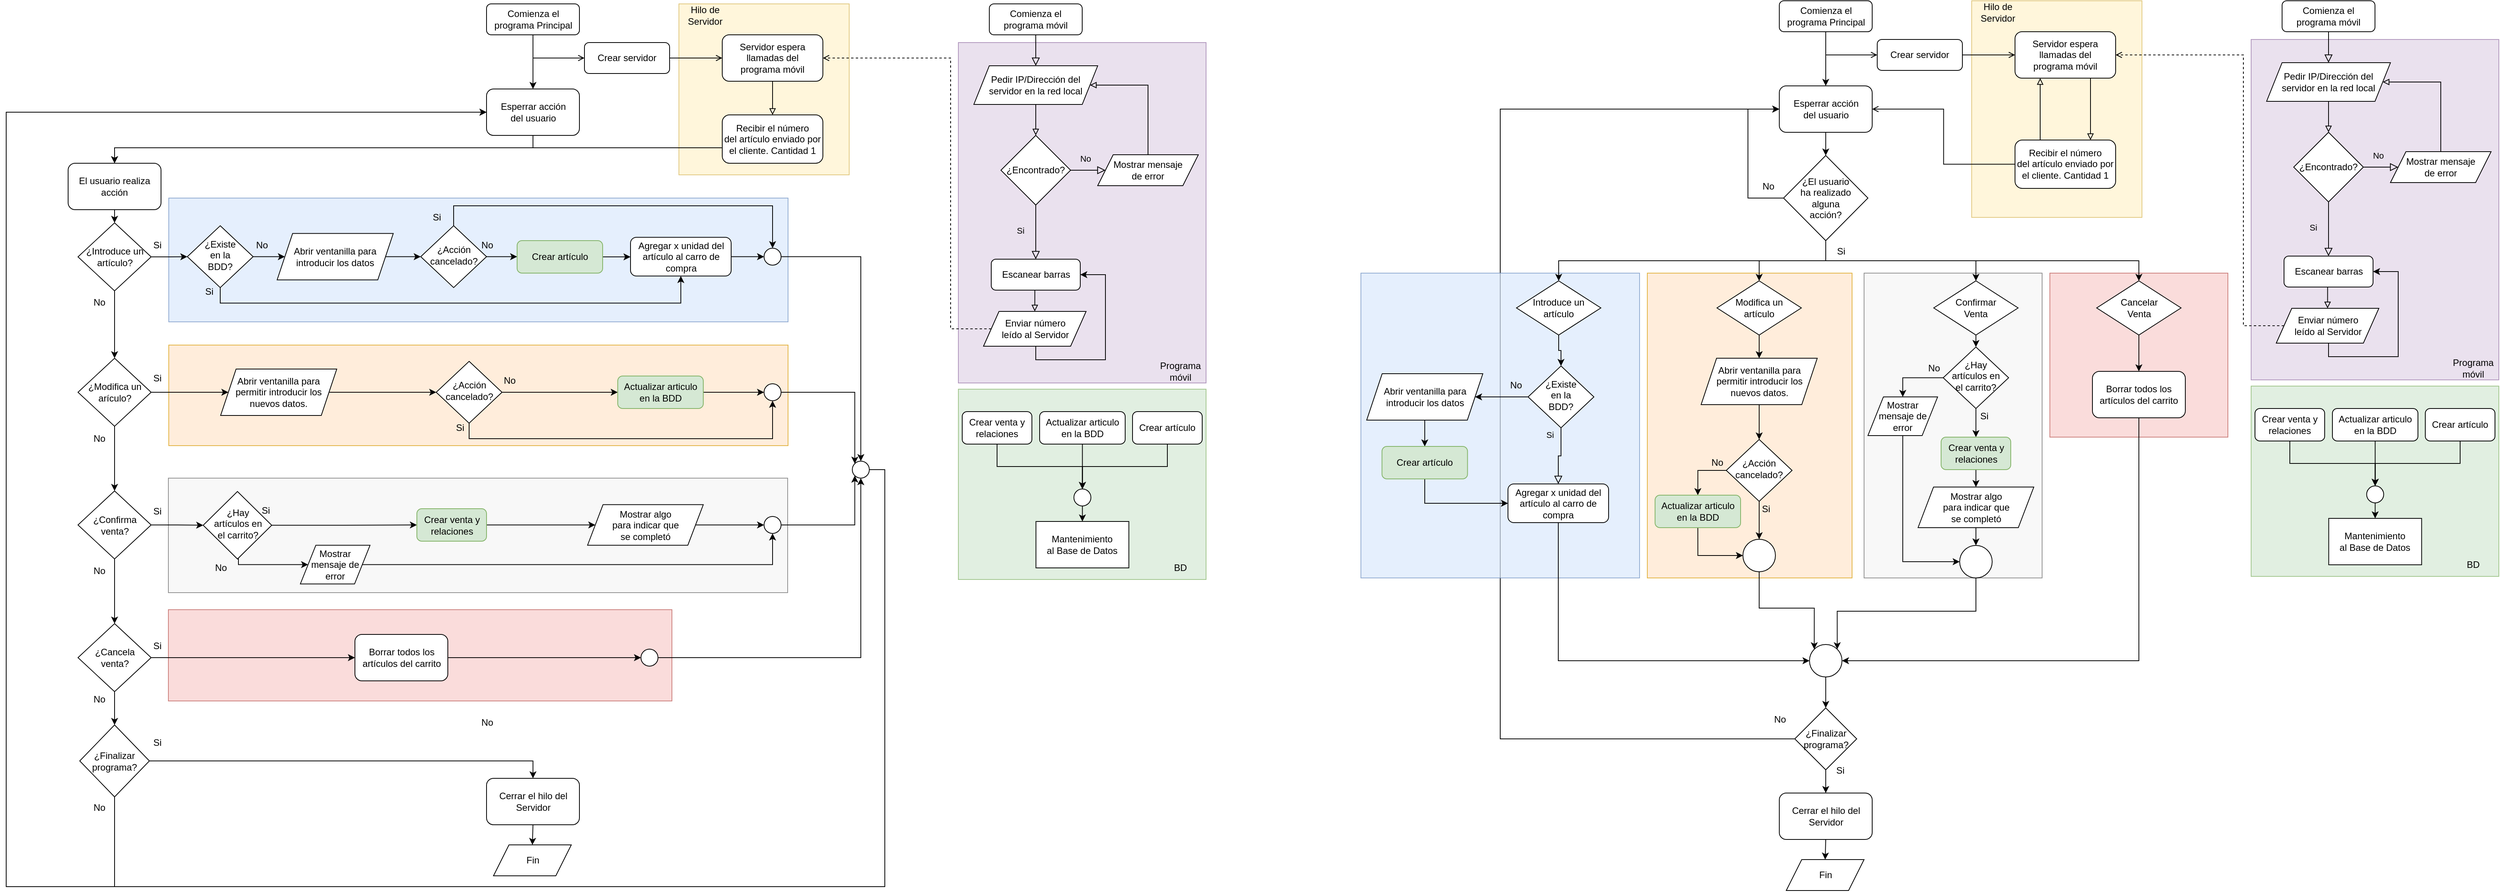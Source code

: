 <mxfile version="24.4.4" type="device">
  <diagram id="C5RBs43oDa-KdzZeNtuy" name="Page-1">
    <mxGraphModel dx="3360" dy="1393" grid="1" gridSize="10" guides="1" tooltips="1" connect="1" arrows="1" fold="1" page="1" pageScale="1" pageWidth="827" pageHeight="1169" math="0" shadow="0">
      <root>
        <mxCell id="WIyWlLk6GJQsqaUBKTNV-0" />
        <mxCell id="WIyWlLk6GJQsqaUBKTNV-1" parent="WIyWlLk6GJQsqaUBKTNV-0" />
        <mxCell id="dLzxklCT_LFOxVR3MOV6-185" value="" style="rounded=0;whiteSpace=wrap;html=1;fillColor=#f8cecc;strokeColor=#b85450;opacity=70;" vertex="1" parent="WIyWlLk6GJQsqaUBKTNV-1">
          <mxGeometry x="-600.5" y="797" width="650.5" height="118" as="geometry" />
        </mxCell>
        <mxCell id="dLzxklCT_LFOxVR3MOV6-175" value="" style="rounded=0;whiteSpace=wrap;html=1;fillColor=#f5f5f5;strokeColor=#666666;opacity=70;fontColor=#333333;" vertex="1" parent="WIyWlLk6GJQsqaUBKTNV-1">
          <mxGeometry x="-600.5" y="627" width="800" height="148" as="geometry" />
        </mxCell>
        <mxCell id="dLzxklCT_LFOxVR3MOV6-158" value="" style="rounded=0;whiteSpace=wrap;html=1;fillColor=#ffe6cc;strokeColor=#d79b00;opacity=70;" vertex="1" parent="WIyWlLk6GJQsqaUBKTNV-1">
          <mxGeometry x="-600" y="455" width="800" height="130" as="geometry" />
        </mxCell>
        <mxCell id="dLzxklCT_LFOxVR3MOV6-144" value="" style="rounded=0;whiteSpace=wrap;html=1;fillColor=#dae8fc;strokeColor=#6c8ebf;fillStyle=auto;gradientColor=none;opacity=70;" vertex="1" parent="WIyWlLk6GJQsqaUBKTNV-1">
          <mxGeometry x="-600" y="265" width="800" height="160" as="geometry" />
        </mxCell>
        <mxCell id="uugYU59Zo6IVKcm_Dkdh-178" value="" style="rounded=0;whiteSpace=wrap;html=1;fillColor=#f5f5f5;strokeColor=#666666;opacity=70;fontColor=#333333;" parent="WIyWlLk6GJQsqaUBKTNV-1" vertex="1">
          <mxGeometry x="1590" y="362" width="230" height="394" as="geometry" />
        </mxCell>
        <mxCell id="uugYU59Zo6IVKcm_Dkdh-100" value="" style="rounded=0;whiteSpace=wrap;html=1;fillColor=#ffe6cc;strokeColor=#d79b00;opacity=70;" parent="WIyWlLk6GJQsqaUBKTNV-1" vertex="1">
          <mxGeometry x="1310" y="362" width="264.5" height="394" as="geometry" />
        </mxCell>
        <mxCell id="uugYU59Zo6IVKcm_Dkdh-81" value="" style="rounded=0;whiteSpace=wrap;html=1;fillColor=#fff2cc;strokeColor=#d6b656;opacity=70;" parent="WIyWlLk6GJQsqaUBKTNV-1" vertex="1">
          <mxGeometry x="1729" y="10" width="220" height="280" as="geometry" />
        </mxCell>
        <mxCell id="uugYU59Zo6IVKcm_Dkdh-9" value="" style="rounded=0;whiteSpace=wrap;html=1;fillColor=#e1d5e7;strokeColor=#9673a6;opacity=70;" parent="WIyWlLk6GJQsqaUBKTNV-1" vertex="1">
          <mxGeometry x="2090" y="60" width="320" height="440" as="geometry" />
        </mxCell>
        <mxCell id="uugYU59Zo6IVKcm_Dkdh-14" style="edgeStyle=orthogonalEdgeStyle;rounded=0;orthogonalLoop=1;jettySize=auto;html=1;exitX=1;exitY=0.5;exitDx=0;exitDy=0;entryX=0;entryY=0.5;entryDx=0;entryDy=0;endArrow=open;endFill=0;" parent="WIyWlLk6GJQsqaUBKTNV-1" source="uugYU59Zo6IVKcm_Dkdh-135" target="uugYU59Zo6IVKcm_Dkdh-60" edge="1">
          <mxGeometry relative="1" as="geometry" />
        </mxCell>
        <mxCell id="uugYU59Zo6IVKcm_Dkdh-70" style="edgeStyle=orthogonalEdgeStyle;rounded=0;orthogonalLoop=1;jettySize=auto;html=1;exitX=0.5;exitY=1;exitDx=0;exitDy=0;entryX=0.5;entryY=0;entryDx=0;entryDy=0;" parent="WIyWlLk6GJQsqaUBKTNV-1" source="uugYU59Zo6IVKcm_Dkdh-15" target="uugYU59Zo6IVKcm_Dkdh-69" edge="1">
          <mxGeometry relative="1" as="geometry" />
        </mxCell>
        <mxCell id="uugYU59Zo6IVKcm_Dkdh-15" value="Comienza el programa Principal" style="rounded=1;whiteSpace=wrap;html=1;fontSize=12;glass=0;strokeWidth=1;shadow=0;" parent="WIyWlLk6GJQsqaUBKTNV-1" vertex="1">
          <mxGeometry x="1480.5" y="10" width="120" height="40" as="geometry" />
        </mxCell>
        <mxCell id="uugYU59Zo6IVKcm_Dkdh-36" value="Programa móvil" style="text;html=1;align=center;verticalAlign=middle;whiteSpace=wrap;rounded=0;" parent="WIyWlLk6GJQsqaUBKTNV-1" vertex="1">
          <mxGeometry x="2342.5" y="470" width="67.5" height="30" as="geometry" />
        </mxCell>
        <mxCell id="uugYU59Zo6IVKcm_Dkdh-39" value="Comienza el&lt;div&gt;programa móvil&lt;/div&gt;" style="rounded=1;whiteSpace=wrap;html=1;fontSize=12;glass=0;strokeWidth=1;shadow=0;" parent="WIyWlLk6GJQsqaUBKTNV-1" vertex="1">
          <mxGeometry x="2130" y="10" width="120" height="40" as="geometry" />
        </mxCell>
        <mxCell id="uugYU59Zo6IVKcm_Dkdh-40" value="" style="rounded=0;html=1;jettySize=auto;orthogonalLoop=1;fontSize=11;endArrow=block;endFill=0;endSize=8;strokeWidth=1;shadow=0;labelBackgroundColor=none;edgeStyle=orthogonalEdgeStyle;entryX=0.5;entryY=0;entryDx=0;entryDy=0;" parent="WIyWlLk6GJQsqaUBKTNV-1" source="uugYU59Zo6IVKcm_Dkdh-39" target="uugYU59Zo6IVKcm_Dkdh-62" edge="1">
          <mxGeometry relative="1" as="geometry">
            <mxPoint x="2190" y="50" as="sourcePoint" />
            <mxPoint x="2190" y="90" as="targetPoint" />
          </mxGeometry>
        </mxCell>
        <mxCell id="uugYU59Zo6IVKcm_Dkdh-41" style="edgeStyle=orthogonalEdgeStyle;rounded=0;orthogonalLoop=1;jettySize=auto;html=1;exitX=0.5;exitY=1;exitDx=0;exitDy=0;entryX=0.5;entryY=0;entryDx=0;entryDy=0;endArrow=block;endFill=0;" parent="WIyWlLk6GJQsqaUBKTNV-1" source="uugYU59Zo6IVKcm_Dkdh-62" target="uugYU59Zo6IVKcm_Dkdh-42" edge="1">
          <mxGeometry relative="1" as="geometry">
            <mxPoint x="2190" y="140" as="sourcePoint" />
          </mxGeometry>
        </mxCell>
        <mxCell id="uugYU59Zo6IVKcm_Dkdh-42" value="¿Encontrado?" style="rhombus;whiteSpace=wrap;html=1;" parent="WIyWlLk6GJQsqaUBKTNV-1" vertex="1">
          <mxGeometry x="2145" y="180" width="90" height="90" as="geometry" />
        </mxCell>
        <mxCell id="uugYU59Zo6IVKcm_Dkdh-43" style="edgeStyle=orthogonalEdgeStyle;rounded=0;orthogonalLoop=1;jettySize=auto;html=1;exitX=0.5;exitY=0;exitDx=0;exitDy=0;entryX=1;entryY=0.5;entryDx=0;entryDy=0;endArrow=block;endFill=0;" parent="WIyWlLk6GJQsqaUBKTNV-1" source="uugYU59Zo6IVKcm_Dkdh-63" target="uugYU59Zo6IVKcm_Dkdh-62" edge="1">
          <mxGeometry relative="1" as="geometry">
            <mxPoint x="2340" y="205" as="sourcePoint" />
            <mxPoint x="2255" y="115" as="targetPoint" />
            <Array as="points">
              <mxPoint x="2335" y="115" />
            </Array>
          </mxGeometry>
        </mxCell>
        <mxCell id="uugYU59Zo6IVKcm_Dkdh-44" value="No" style="edgeStyle=orthogonalEdgeStyle;rounded=0;html=1;jettySize=auto;orthogonalLoop=1;fontSize=11;endArrow=block;endFill=0;endSize=8;strokeWidth=1;shadow=0;labelBackgroundColor=none;entryX=0;entryY=0.5;entryDx=0;entryDy=0;exitX=1;exitY=0.5;exitDx=0;exitDy=0;" parent="WIyWlLk6GJQsqaUBKTNV-1" source="uugYU59Zo6IVKcm_Dkdh-42" target="uugYU59Zo6IVKcm_Dkdh-63" edge="1">
          <mxGeometry x="-0.333" y="15" relative="1" as="geometry">
            <mxPoint as="offset" />
            <mxPoint x="2250" y="300" as="sourcePoint" />
            <mxPoint x="2280" y="225" as="targetPoint" />
            <Array as="points" />
          </mxGeometry>
        </mxCell>
        <mxCell id="uugYU59Zo6IVKcm_Dkdh-45" style="edgeStyle=orthogonalEdgeStyle;rounded=0;orthogonalLoop=1;jettySize=auto;html=1;exitX=0.5;exitY=1;exitDx=0;exitDy=0;entryX=0.5;entryY=0;entryDx=0;entryDy=0;endArrow=block;endFill=0;" parent="WIyWlLk6GJQsqaUBKTNV-1" source="uugYU59Zo6IVKcm_Dkdh-46" target="uugYU59Zo6IVKcm_Dkdh-61" edge="1">
          <mxGeometry relative="1" as="geometry">
            <mxPoint x="2190" y="410" as="targetPoint" />
          </mxGeometry>
        </mxCell>
        <mxCell id="uugYU59Zo6IVKcm_Dkdh-46" value="Escanear barras" style="rounded=1;whiteSpace=wrap;html=1;fontSize=12;glass=0;strokeWidth=1;shadow=0;" parent="WIyWlLk6GJQsqaUBKTNV-1" vertex="1">
          <mxGeometry x="2132.5" y="340" width="115" height="40" as="geometry" />
        </mxCell>
        <mxCell id="uugYU59Zo6IVKcm_Dkdh-47" style="edgeStyle=orthogonalEdgeStyle;rounded=0;orthogonalLoop=1;jettySize=auto;html=1;exitX=0;exitY=0.5;exitDx=0;exitDy=0;entryX=1;entryY=0.5;entryDx=0;entryDy=0;dashed=1;endArrow=open;endFill=0;" parent="WIyWlLk6GJQsqaUBKTNV-1" source="uugYU59Zo6IVKcm_Dkdh-61" target="uugYU59Zo6IVKcm_Dkdh-60" edge="1">
          <mxGeometry relative="1" as="geometry">
            <mxPoint x="1760.5" y="440" as="sourcePoint" />
            <Array as="points">
              <mxPoint x="2080" y="430" />
              <mxPoint x="2080" y="80" />
            </Array>
          </mxGeometry>
        </mxCell>
        <mxCell id="uugYU59Zo6IVKcm_Dkdh-48" style="edgeStyle=orthogonalEdgeStyle;rounded=0;orthogonalLoop=1;jettySize=auto;html=1;exitX=0.5;exitY=1;exitDx=0;exitDy=0;entryX=1;entryY=0.5;entryDx=0;entryDy=0;" parent="WIyWlLk6GJQsqaUBKTNV-1" source="uugYU59Zo6IVKcm_Dkdh-61" target="uugYU59Zo6IVKcm_Dkdh-46" edge="1">
          <mxGeometry relative="1" as="geometry">
            <Array as="points">
              <mxPoint x="2190" y="452" />
              <mxPoint x="2190" y="470" />
              <mxPoint x="2280" y="470" />
              <mxPoint x="2280" y="360" />
            </Array>
            <mxPoint x="2190" y="450" as="sourcePoint" />
          </mxGeometry>
        </mxCell>
        <mxCell id="uugYU59Zo6IVKcm_Dkdh-49" value="Si" style="rounded=0;html=1;jettySize=auto;orthogonalLoop=1;fontSize=11;endArrow=block;endFill=0;endSize=8;strokeWidth=1;shadow=0;labelBackgroundColor=none;edgeStyle=orthogonalEdgeStyle;entryX=0.5;entryY=0;entryDx=0;entryDy=0;exitX=0.5;exitY=1;exitDx=0;exitDy=0;" parent="WIyWlLk6GJQsqaUBKTNV-1" source="uugYU59Zo6IVKcm_Dkdh-42" target="uugYU59Zo6IVKcm_Dkdh-46" edge="1">
          <mxGeometry x="-0.059" y="-20" relative="1" as="geometry">
            <mxPoint as="offset" />
            <mxPoint x="1805" y="460" as="sourcePoint" />
            <mxPoint x="1805" y="550" as="targetPoint" />
          </mxGeometry>
        </mxCell>
        <mxCell id="uugYU59Zo6IVKcm_Dkdh-88" style="edgeStyle=orthogonalEdgeStyle;rounded=0;orthogonalLoop=1;jettySize=auto;html=1;exitX=0;exitY=0.5;exitDx=0;exitDy=0;entryX=1;entryY=0.5;entryDx=0;entryDy=0;endArrow=open;endFill=0;" parent="WIyWlLk6GJQsqaUBKTNV-1" source="uugYU59Zo6IVKcm_Dkdh-51" target="uugYU59Zo6IVKcm_Dkdh-69" edge="1">
          <mxGeometry relative="1" as="geometry" />
        </mxCell>
        <mxCell id="uugYU59Zo6IVKcm_Dkdh-51" value="Recibir el número&lt;div&gt;del artículo enviado por&lt;br&gt;el cliente. Cantidad 1&lt;/div&gt;" style="rounded=1;whiteSpace=wrap;html=1;fontSize=12;glass=0;strokeWidth=1;shadow=0;" parent="WIyWlLk6GJQsqaUBKTNV-1" vertex="1">
          <mxGeometry x="1785" y="190" width="130" height="62.5" as="geometry" />
        </mxCell>
        <mxCell id="uugYU59Zo6IVKcm_Dkdh-59" style="edgeStyle=orthogonalEdgeStyle;rounded=0;orthogonalLoop=1;jettySize=auto;html=1;exitX=0.75;exitY=1;exitDx=0;exitDy=0;entryX=0.75;entryY=0;entryDx=0;entryDy=0;endArrow=block;endFill=0;" parent="WIyWlLk6GJQsqaUBKTNV-1" source="uugYU59Zo6IVKcm_Dkdh-60" target="uugYU59Zo6IVKcm_Dkdh-51" edge="1">
          <mxGeometry relative="1" as="geometry" />
        </mxCell>
        <mxCell id="uugYU59Zo6IVKcm_Dkdh-124" style="edgeStyle=orthogonalEdgeStyle;rounded=0;orthogonalLoop=1;jettySize=auto;html=1;exitX=0.25;exitY=1;exitDx=0;exitDy=0;entryX=0.25;entryY=0;entryDx=0;entryDy=0;endArrow=none;endFill=0;startArrow=block;startFill=0;" parent="WIyWlLk6GJQsqaUBKTNV-1" source="uugYU59Zo6IVKcm_Dkdh-60" target="uugYU59Zo6IVKcm_Dkdh-51" edge="1">
          <mxGeometry relative="1" as="geometry" />
        </mxCell>
        <mxCell id="uugYU59Zo6IVKcm_Dkdh-60" value="Servidor espera&lt;div&gt;llamadas del&lt;/div&gt;&lt;div&gt;programa móvil&lt;/div&gt;" style="rounded=1;whiteSpace=wrap;html=1;fontSize=12;glass=0;strokeWidth=1;shadow=0;" parent="WIyWlLk6GJQsqaUBKTNV-1" vertex="1">
          <mxGeometry x="1785" y="50" width="130" height="60" as="geometry" />
        </mxCell>
        <mxCell id="uugYU59Zo6IVKcm_Dkdh-61" value="Enviar número&lt;div&gt;leído&amp;nbsp;&lt;span style=&quot;background-color: initial;&quot;&gt;al Servidor&lt;/span&gt;&lt;/div&gt;" style="shape=parallelogram;perimeter=parallelogramPerimeter;whiteSpace=wrap;html=1;fixedSize=1;" parent="WIyWlLk6GJQsqaUBKTNV-1" vertex="1">
          <mxGeometry x="2122.5" y="407.5" width="132.5" height="45" as="geometry" />
        </mxCell>
        <mxCell id="uugYU59Zo6IVKcm_Dkdh-62" value="Pedir IP/Dirección del&lt;div&gt;servidor en la red local&lt;/div&gt;" style="shape=parallelogram;perimeter=parallelogramPerimeter;whiteSpace=wrap;html=1;fixedSize=1;" parent="WIyWlLk6GJQsqaUBKTNV-1" vertex="1">
          <mxGeometry x="2110" y="90" width="160" height="50" as="geometry" />
        </mxCell>
        <mxCell id="uugYU59Zo6IVKcm_Dkdh-63" value="Mostrar mensaje&lt;div&gt;de error&lt;/div&gt;" style="shape=parallelogram;perimeter=parallelogramPerimeter;whiteSpace=wrap;html=1;fixedSize=1;" parent="WIyWlLk6GJQsqaUBKTNV-1" vertex="1">
          <mxGeometry x="2270" y="205" width="130" height="40" as="geometry" />
        </mxCell>
        <mxCell id="uugYU59Zo6IVKcm_Dkdh-72" style="edgeStyle=orthogonalEdgeStyle;rounded=0;orthogonalLoop=1;jettySize=auto;html=1;exitX=0.5;exitY=1;exitDx=0;exitDy=0;entryX=0.5;entryY=0;entryDx=0;entryDy=0;" parent="WIyWlLk6GJQsqaUBKTNV-1" source="uugYU59Zo6IVKcm_Dkdh-69" target="uugYU59Zo6IVKcm_Dkdh-71" edge="1">
          <mxGeometry relative="1" as="geometry" />
        </mxCell>
        <mxCell id="uugYU59Zo6IVKcm_Dkdh-69" value="Esperrar acción&lt;br&gt;del usuario" style="rounded=1;whiteSpace=wrap;html=1;" parent="WIyWlLk6GJQsqaUBKTNV-1" vertex="1">
          <mxGeometry x="1480.5" y="120" width="120" height="60" as="geometry" />
        </mxCell>
        <mxCell id="uugYU59Zo6IVKcm_Dkdh-73" style="edgeStyle=orthogonalEdgeStyle;rounded=0;orthogonalLoop=1;jettySize=auto;html=1;exitX=0;exitY=0.5;exitDx=0;exitDy=0;entryX=0;entryY=0.5;entryDx=0;entryDy=0;" parent="WIyWlLk6GJQsqaUBKTNV-1" source="uugYU59Zo6IVKcm_Dkdh-71" target="uugYU59Zo6IVKcm_Dkdh-69" edge="1">
          <mxGeometry relative="1" as="geometry">
            <Array as="points">
              <mxPoint x="1440" y="265" />
              <mxPoint x="1440" y="150" />
            </Array>
          </mxGeometry>
        </mxCell>
        <mxCell id="uugYU59Zo6IVKcm_Dkdh-80" style="edgeStyle=orthogonalEdgeStyle;rounded=0;orthogonalLoop=1;jettySize=auto;html=1;exitX=0.5;exitY=1;exitDx=0;exitDy=0;entryX=0.5;entryY=0;entryDx=0;entryDy=0;" parent="WIyWlLk6GJQsqaUBKTNV-1" source="uugYU59Zo6IVKcm_Dkdh-71" target="uugYU59Zo6IVKcm_Dkdh-78" edge="1">
          <mxGeometry relative="1" as="geometry" />
        </mxCell>
        <mxCell id="uugYU59Zo6IVKcm_Dkdh-126" style="edgeStyle=orthogonalEdgeStyle;rounded=0;orthogonalLoop=1;jettySize=auto;html=1;exitX=0.5;exitY=1;exitDx=0;exitDy=0;" parent="WIyWlLk6GJQsqaUBKTNV-1" source="uugYU59Zo6IVKcm_Dkdh-71" target="uugYU59Zo6IVKcm_Dkdh-125" edge="1">
          <mxGeometry relative="1" as="geometry" />
        </mxCell>
        <mxCell id="uugYU59Zo6IVKcm_Dkdh-71" value="¿El usuario&lt;br&gt;ha realizado&lt;br&gt;alguna&lt;br&gt;acción?" style="rhombus;whiteSpace=wrap;html=1;" parent="WIyWlLk6GJQsqaUBKTNV-1" vertex="1">
          <mxGeometry x="1486" y="210" width="109" height="110" as="geometry" />
        </mxCell>
        <mxCell id="uugYU59Zo6IVKcm_Dkdh-74" value="No" style="text;html=1;align=center;verticalAlign=middle;resizable=0;points=[];autosize=1;strokeColor=none;fillColor=none;" parent="WIyWlLk6GJQsqaUBKTNV-1" vertex="1">
          <mxGeometry x="1446" y="235" width="40" height="30" as="geometry" />
        </mxCell>
        <mxCell id="uugYU59Zo6IVKcm_Dkdh-103" style="edgeStyle=orthogonalEdgeStyle;rounded=0;orthogonalLoop=1;jettySize=auto;html=1;exitX=0.5;exitY=1;exitDx=0;exitDy=0;entryX=0.5;entryY=0;entryDx=0;entryDy=0;" parent="WIyWlLk6GJQsqaUBKTNV-1" source="uugYU59Zo6IVKcm_Dkdh-78" target="uugYU59Zo6IVKcm_Dkdh-101" edge="1">
          <mxGeometry relative="1" as="geometry" />
        </mxCell>
        <mxCell id="uugYU59Zo6IVKcm_Dkdh-78" value="Modifica un&lt;br&gt;artículo" style="rhombus;whiteSpace=wrap;html=1;" parent="WIyWlLk6GJQsqaUBKTNV-1" vertex="1">
          <mxGeometry x="1400" y="372" width="109" height="70" as="geometry" />
        </mxCell>
        <mxCell id="uugYU59Zo6IVKcm_Dkdh-82" value="Hilo de Servidor" style="text;html=1;align=center;verticalAlign=middle;whiteSpace=wrap;rounded=0;" parent="WIyWlLk6GJQsqaUBKTNV-1" vertex="1">
          <mxGeometry x="1729" y="10" width="67.5" height="30" as="geometry" />
        </mxCell>
        <mxCell id="uugYU59Zo6IVKcm_Dkdh-89" value="Si" style="text;html=1;align=center;verticalAlign=middle;resizable=0;points=[];autosize=1;strokeColor=none;fillColor=none;" parent="WIyWlLk6GJQsqaUBKTNV-1" vertex="1">
          <mxGeometry x="1544.5" y="319" width="30" height="30" as="geometry" />
        </mxCell>
        <mxCell id="uugYU59Zo6IVKcm_Dkdh-105" style="edgeStyle=orthogonalEdgeStyle;rounded=0;orthogonalLoop=1;jettySize=auto;html=1;exitX=0.5;exitY=1;exitDx=0;exitDy=0;entryX=0.5;entryY=0;entryDx=0;entryDy=0;" parent="WIyWlLk6GJQsqaUBKTNV-1" source="uugYU59Zo6IVKcm_Dkdh-110" edge="1">
          <mxGeometry relative="1" as="geometry">
            <mxPoint x="1454.5" y="634.5" as="targetPoint" />
          </mxGeometry>
        </mxCell>
        <mxCell id="uugYU59Zo6IVKcm_Dkdh-101" value="Abrir ventanilla para permitir introducir los nuevos datos." style="shape=parallelogram;perimeter=parallelogramPerimeter;whiteSpace=wrap;html=1;fixedSize=1;" parent="WIyWlLk6GJQsqaUBKTNV-1" vertex="1">
          <mxGeometry x="1379.5" y="472" width="150" height="60" as="geometry" />
        </mxCell>
        <mxCell id="uugYU59Zo6IVKcm_Dkdh-111" value="" style="edgeStyle=orthogonalEdgeStyle;rounded=0;orthogonalLoop=1;jettySize=auto;html=1;exitX=0.5;exitY=1;exitDx=0;exitDy=0;entryX=0.5;entryY=0;entryDx=0;entryDy=0;" parent="WIyWlLk6GJQsqaUBKTNV-1" source="uugYU59Zo6IVKcm_Dkdh-101" target="uugYU59Zo6IVKcm_Dkdh-110" edge="1">
          <mxGeometry relative="1" as="geometry">
            <mxPoint x="1455" y="532" as="sourcePoint" />
            <mxPoint x="1454.5" y="634.5" as="targetPoint" />
          </mxGeometry>
        </mxCell>
        <mxCell id="uugYU59Zo6IVKcm_Dkdh-113" style="edgeStyle=orthogonalEdgeStyle;rounded=0;orthogonalLoop=1;jettySize=auto;html=1;exitX=0.5;exitY=1;exitDx=0;exitDy=0;entryX=0;entryY=0;entryDx=0;entryDy=0;" parent="WIyWlLk6GJQsqaUBKTNV-1" source="uugYU59Zo6IVKcm_Dkdh-175" target="uugYU59Zo6IVKcm_Dkdh-112" edge="1">
          <mxGeometry relative="1" as="geometry" />
        </mxCell>
        <mxCell id="uugYU59Zo6IVKcm_Dkdh-173" style="edgeStyle=orthogonalEdgeStyle;rounded=0;orthogonalLoop=1;jettySize=auto;html=1;exitX=0;exitY=0.5;exitDx=0;exitDy=0;entryX=0.5;entryY=0;entryDx=0;entryDy=0;" parent="WIyWlLk6GJQsqaUBKTNV-1" source="uugYU59Zo6IVKcm_Dkdh-110" target="uugYU59Zo6IVKcm_Dkdh-172" edge="1">
          <mxGeometry relative="1" as="geometry" />
        </mxCell>
        <mxCell id="uugYU59Zo6IVKcm_Dkdh-110" value="¿Acción cancelado?" style="rhombus;whiteSpace=wrap;html=1;shadow=0;fontFamily=Helvetica;fontSize=12;align=center;strokeWidth=1;spacing=6;spacingTop=-4;" parent="WIyWlLk6GJQsqaUBKTNV-1" vertex="1">
          <mxGeometry x="1412" y="577" width="85" height="80" as="geometry" />
        </mxCell>
        <mxCell id="uugYU59Zo6IVKcm_Dkdh-199" style="edgeStyle=orthogonalEdgeStyle;rounded=0;orthogonalLoop=1;jettySize=auto;html=1;exitX=0;exitY=0.5;exitDx=0;exitDy=0;entryX=0;entryY=0.5;entryDx=0;entryDy=0;" parent="WIyWlLk6GJQsqaUBKTNV-1" source="uugYU59Zo6IVKcm_Dkdh-200" target="uugYU59Zo6IVKcm_Dkdh-69" edge="1">
          <mxGeometry relative="1" as="geometry">
            <Array as="points">
              <mxPoint x="1120" y="964" />
              <mxPoint x="1120" y="150" />
            </Array>
          </mxGeometry>
        </mxCell>
        <mxCell id="uugYU59Zo6IVKcm_Dkdh-201" style="edgeStyle=orthogonalEdgeStyle;rounded=0;orthogonalLoop=1;jettySize=auto;html=1;exitX=0.5;exitY=1;exitDx=0;exitDy=0;entryX=0.5;entryY=0;entryDx=0;entryDy=0;" parent="WIyWlLk6GJQsqaUBKTNV-1" source="uugYU59Zo6IVKcm_Dkdh-112" target="uugYU59Zo6IVKcm_Dkdh-200" edge="1">
          <mxGeometry relative="1" as="geometry" />
        </mxCell>
        <mxCell id="uugYU59Zo6IVKcm_Dkdh-112" value="" style="ellipse;whiteSpace=wrap;html=1;aspect=fixed;" parent="WIyWlLk6GJQsqaUBKTNV-1" vertex="1">
          <mxGeometry x="1519.5" y="842" width="42" height="42" as="geometry" />
        </mxCell>
        <mxCell id="uugYU59Zo6IVKcm_Dkdh-120" value="Si" style="text;html=1;align=center;verticalAlign=middle;resizable=0;points=[];autosize=1;strokeColor=none;fillColor=none;" parent="WIyWlLk6GJQsqaUBKTNV-1" vertex="1">
          <mxGeometry x="1448" y="652" width="30" height="30" as="geometry" />
        </mxCell>
        <mxCell id="uugYU59Zo6IVKcm_Dkdh-86" value="" style="rounded=0;whiteSpace=wrap;html=1;fillColor=#dae8fc;strokeColor=#6c8ebf;fillStyle=auto;gradientColor=none;opacity=70;" parent="WIyWlLk6GJQsqaUBKTNV-1" vertex="1">
          <mxGeometry x="940" y="362" width="360" height="394" as="geometry" />
        </mxCell>
        <mxCell id="uugYU59Zo6IVKcm_Dkdh-97" style="edgeStyle=orthogonalEdgeStyle;rounded=0;orthogonalLoop=1;jettySize=auto;html=1;exitX=0.5;exitY=1;exitDx=0;exitDy=0;entryX=0.5;entryY=0;entryDx=0;entryDy=0;" parent="WIyWlLk6GJQsqaUBKTNV-1" source="uugYU59Zo6IVKcm_Dkdh-77" target="uugYU59Zo6IVKcm_Dkdh-94" edge="1">
          <mxGeometry relative="1" as="geometry" />
        </mxCell>
        <mxCell id="uugYU59Zo6IVKcm_Dkdh-77" value="Introduce un&lt;br&gt;artículo" style="rhombus;whiteSpace=wrap;html=1;" parent="WIyWlLk6GJQsqaUBKTNV-1" vertex="1">
          <mxGeometry x="1141" y="372" width="109" height="70" as="geometry" />
        </mxCell>
        <mxCell id="uugYU59Zo6IVKcm_Dkdh-92" value="Si" style="rounded=0;html=1;jettySize=auto;orthogonalLoop=1;fontSize=11;endArrow=block;endFill=0;endSize=8;strokeWidth=1;shadow=0;labelBackgroundColor=none;edgeStyle=orthogonalEdgeStyle;entryX=0.5;entryY=0;entryDx=0;entryDy=0;" parent="WIyWlLk6GJQsqaUBKTNV-1" source="uugYU59Zo6IVKcm_Dkdh-94" target="uugYU59Zo6IVKcm_Dkdh-96" edge="1">
          <mxGeometry x="-0.778" y="-15" relative="1" as="geometry">
            <mxPoint as="offset" />
            <mxPoint x="1195" y="629.5" as="targetPoint" />
          </mxGeometry>
        </mxCell>
        <mxCell id="uugYU59Zo6IVKcm_Dkdh-119" style="edgeStyle=orthogonalEdgeStyle;rounded=0;orthogonalLoop=1;jettySize=auto;html=1;exitX=0;exitY=0.5;exitDx=0;exitDy=0;entryX=1;entryY=0.5;entryDx=0;entryDy=0;" parent="WIyWlLk6GJQsqaUBKTNV-1" source="uugYU59Zo6IVKcm_Dkdh-94" target="uugYU59Zo6IVKcm_Dkdh-117" edge="1">
          <mxGeometry relative="1" as="geometry" />
        </mxCell>
        <mxCell id="uugYU59Zo6IVKcm_Dkdh-94" value="¿Existe&lt;div&gt;en&amp;nbsp;&lt;span style=&quot;background-color: initial;&quot;&gt;la&lt;/span&gt;&lt;/div&gt;&lt;div&gt;&lt;span style=&quot;background-color: initial;&quot;&gt;BDD?&lt;/span&gt;&lt;/div&gt;" style="rhombus;whiteSpace=wrap;html=1;shadow=0;fontFamily=Helvetica;fontSize=12;align=center;strokeWidth=1;spacing=6;spacingTop=-4;" parent="WIyWlLk6GJQsqaUBKTNV-1" vertex="1">
          <mxGeometry x="1156" y="482" width="85" height="80" as="geometry" />
        </mxCell>
        <mxCell id="uugYU59Zo6IVKcm_Dkdh-96" value="Agregar x unidad del&lt;div&gt;artículo al carro de compra&lt;/div&gt;" style="rounded=1;whiteSpace=wrap;html=1;fontSize=12;glass=0;strokeWidth=1;shadow=0;" parent="WIyWlLk6GJQsqaUBKTNV-1" vertex="1">
          <mxGeometry x="1130" y="634.5" width="130" height="50" as="geometry" />
        </mxCell>
        <mxCell id="uugYU59Zo6IVKcm_Dkdh-116" value="No" style="text;html=1;align=center;verticalAlign=middle;resizable=0;points=[];autosize=1;strokeColor=none;fillColor=none;" parent="WIyWlLk6GJQsqaUBKTNV-1" vertex="1">
          <mxGeometry x="1120" y="492" width="40" height="30" as="geometry" />
        </mxCell>
        <mxCell id="uugYU59Zo6IVKcm_Dkdh-170" style="edgeStyle=orthogonalEdgeStyle;rounded=0;orthogonalLoop=1;jettySize=auto;html=1;exitX=0.5;exitY=1;exitDx=0;exitDy=0;entryX=0.5;entryY=0;entryDx=0;entryDy=0;" parent="WIyWlLk6GJQsqaUBKTNV-1" source="uugYU59Zo6IVKcm_Dkdh-117" target="uugYU59Zo6IVKcm_Dkdh-169" edge="1">
          <mxGeometry relative="1" as="geometry" />
        </mxCell>
        <mxCell id="uugYU59Zo6IVKcm_Dkdh-117" value="Abrir ventanilla para introducir los datos" style="shape=parallelogram;perimeter=parallelogramPerimeter;whiteSpace=wrap;html=1;fixedSize=1;" parent="WIyWlLk6GJQsqaUBKTNV-1" vertex="1">
          <mxGeometry x="947.5" y="492" width="150" height="60" as="geometry" />
        </mxCell>
        <mxCell id="uugYU59Zo6IVKcm_Dkdh-114" style="edgeStyle=orthogonalEdgeStyle;rounded=0;orthogonalLoop=1;jettySize=auto;html=1;exitX=0.5;exitY=1;exitDx=0;exitDy=0;entryX=0;entryY=0.5;entryDx=0;entryDy=0;" parent="WIyWlLk6GJQsqaUBKTNV-1" source="uugYU59Zo6IVKcm_Dkdh-96" target="uugYU59Zo6IVKcm_Dkdh-112" edge="1">
          <mxGeometry relative="1" as="geometry" />
        </mxCell>
        <mxCell id="uugYU59Zo6IVKcm_Dkdh-123" value="No" style="text;html=1;align=center;verticalAlign=middle;resizable=0;points=[];autosize=1;strokeColor=none;fillColor=none;" parent="WIyWlLk6GJQsqaUBKTNV-1" vertex="1">
          <mxGeometry x="1379.5" y="592" width="40" height="30" as="geometry" />
        </mxCell>
        <mxCell id="uugYU59Zo6IVKcm_Dkdh-128" style="edgeStyle=orthogonalEdgeStyle;rounded=0;orthogonalLoop=1;jettySize=auto;html=1;exitX=0.5;exitY=1;exitDx=0;exitDy=0;entryX=0.5;entryY=0;entryDx=0;entryDy=0;" parent="WIyWlLk6GJQsqaUBKTNV-1" source="uugYU59Zo6IVKcm_Dkdh-125" target="uugYU59Zo6IVKcm_Dkdh-127" edge="1">
          <mxGeometry relative="1" as="geometry" />
        </mxCell>
        <mxCell id="uugYU59Zo6IVKcm_Dkdh-125" value="Confirmar&lt;br&gt;Venta" style="rhombus;whiteSpace=wrap;html=1;" parent="WIyWlLk6GJQsqaUBKTNV-1" vertex="1">
          <mxGeometry x="1680" y="372" width="109" height="70" as="geometry" />
        </mxCell>
        <mxCell id="uugYU59Zo6IVKcm_Dkdh-130" style="edgeStyle=orthogonalEdgeStyle;rounded=0;orthogonalLoop=1;jettySize=auto;html=1;exitX=0;exitY=0.5;exitDx=0;exitDy=0;entryX=0.5;entryY=0;entryDx=0;entryDy=0;" parent="WIyWlLk6GJQsqaUBKTNV-1" source="uugYU59Zo6IVKcm_Dkdh-127" target="uugYU59Zo6IVKcm_Dkdh-129" edge="1">
          <mxGeometry relative="1" as="geometry" />
        </mxCell>
        <mxCell id="uugYU59Zo6IVKcm_Dkdh-194" style="edgeStyle=orthogonalEdgeStyle;rounded=0;orthogonalLoop=1;jettySize=auto;html=1;exitX=0.5;exitY=1;exitDx=0;exitDy=0;entryX=0.5;entryY=0;entryDx=0;entryDy=0;" parent="WIyWlLk6GJQsqaUBKTNV-1" source="uugYU59Zo6IVKcm_Dkdh-127" target="uugYU59Zo6IVKcm_Dkdh-193" edge="1">
          <mxGeometry relative="1" as="geometry" />
        </mxCell>
        <mxCell id="uugYU59Zo6IVKcm_Dkdh-127" value="¿Hay&lt;br&gt;artículos en&lt;br&gt;el carrito?" style="rhombus;whiteSpace=wrap;html=1;shadow=0;fontFamily=Helvetica;fontSize=12;align=center;strokeWidth=1;spacing=6;spacingTop=-4;" parent="WIyWlLk6GJQsqaUBKTNV-1" vertex="1">
          <mxGeometry x="1692.25" y="457.5" width="84.5" height="79.5" as="geometry" />
        </mxCell>
        <mxCell id="uugYU59Zo6IVKcm_Dkdh-153" style="edgeStyle=orthogonalEdgeStyle;rounded=0;orthogonalLoop=1;jettySize=auto;html=1;exitX=0.5;exitY=1;exitDx=0;exitDy=0;entryX=0;entryY=0.5;entryDx=0;entryDy=0;" parent="WIyWlLk6GJQsqaUBKTNV-1" source="uugYU59Zo6IVKcm_Dkdh-129" target="uugYU59Zo6IVKcm_Dkdh-150" edge="1">
          <mxGeometry relative="1" as="geometry" />
        </mxCell>
        <mxCell id="uugYU59Zo6IVKcm_Dkdh-129" value="Mostrar mensaje de error" style="shape=parallelogram;perimeter=parallelogramPerimeter;whiteSpace=wrap;html=1;fixedSize=1;" parent="WIyWlLk6GJQsqaUBKTNV-1" vertex="1">
          <mxGeometry x="1595" y="522" width="90" height="50" as="geometry" />
        </mxCell>
        <mxCell id="uugYU59Zo6IVKcm_Dkdh-131" value="No" style="text;html=1;align=center;verticalAlign=middle;resizable=0;points=[];autosize=1;strokeColor=none;fillColor=none;" parent="WIyWlLk6GJQsqaUBKTNV-1" vertex="1">
          <mxGeometry x="1659.75" y="470" width="40" height="30" as="geometry" />
        </mxCell>
        <mxCell id="uugYU59Zo6IVKcm_Dkdh-134" value="" style="edgeStyle=orthogonalEdgeStyle;rounded=0;orthogonalLoop=1;jettySize=auto;html=1;exitX=0.5;exitY=1;exitDx=0;exitDy=0;entryX=0;entryY=0.5;entryDx=0;entryDy=0;endArrow=open;endFill=0;" parent="WIyWlLk6GJQsqaUBKTNV-1" source="uugYU59Zo6IVKcm_Dkdh-15" target="uugYU59Zo6IVKcm_Dkdh-135" edge="1">
          <mxGeometry relative="1" as="geometry">
            <mxPoint x="1541" y="50" as="sourcePoint" />
            <mxPoint x="1785" y="80" as="targetPoint" />
          </mxGeometry>
        </mxCell>
        <mxCell id="uugYU59Zo6IVKcm_Dkdh-135" value="Crear servidor" style="rounded=1;whiteSpace=wrap;html=1;" parent="WIyWlLk6GJQsqaUBKTNV-1" vertex="1">
          <mxGeometry x="1607" y="60" width="110" height="40" as="geometry" />
        </mxCell>
        <mxCell id="uugYU59Zo6IVKcm_Dkdh-152" style="edgeStyle=orthogonalEdgeStyle;rounded=0;orthogonalLoop=1;jettySize=auto;html=1;exitX=0.5;exitY=1;exitDx=0;exitDy=0;entryX=0.5;entryY=0;entryDx=0;entryDy=0;" parent="WIyWlLk6GJQsqaUBKTNV-1" source="uugYU59Zo6IVKcm_Dkdh-137" target="uugYU59Zo6IVKcm_Dkdh-150" edge="1">
          <mxGeometry relative="1" as="geometry" />
        </mxCell>
        <mxCell id="uugYU59Zo6IVKcm_Dkdh-137" value="Mostrar algo&lt;br&gt;para indicar que&lt;br&gt;se completó" style="shape=parallelogram;perimeter=parallelogramPerimeter;whiteSpace=wrap;html=1;fixedSize=1;" parent="WIyWlLk6GJQsqaUBKTNV-1" vertex="1">
          <mxGeometry x="1659.75" y="638.5" width="149.5" height="52.5" as="geometry" />
        </mxCell>
        <mxCell id="uugYU59Zo6IVKcm_Dkdh-197" style="edgeStyle=orthogonalEdgeStyle;rounded=0;orthogonalLoop=1;jettySize=auto;html=1;exitX=0.5;exitY=1;exitDx=0;exitDy=0;entryX=1;entryY=0;entryDx=0;entryDy=0;" parent="WIyWlLk6GJQsqaUBKTNV-1" source="uugYU59Zo6IVKcm_Dkdh-150" target="uugYU59Zo6IVKcm_Dkdh-112" edge="1">
          <mxGeometry relative="1" as="geometry" />
        </mxCell>
        <mxCell id="uugYU59Zo6IVKcm_Dkdh-150" value="" style="ellipse;whiteSpace=wrap;html=1;aspect=fixed;" parent="WIyWlLk6GJQsqaUBKTNV-1" vertex="1">
          <mxGeometry x="1713.5" y="714" width="42" height="42" as="geometry" />
        </mxCell>
        <mxCell id="uugYU59Zo6IVKcm_Dkdh-79" style="edgeStyle=orthogonalEdgeStyle;rounded=0;orthogonalLoop=1;jettySize=auto;html=1;exitX=0.5;exitY=1;exitDx=0;exitDy=0;entryX=0.5;entryY=0;entryDx=0;entryDy=0;" parent="WIyWlLk6GJQsqaUBKTNV-1" source="uugYU59Zo6IVKcm_Dkdh-71" target="uugYU59Zo6IVKcm_Dkdh-77" edge="1">
          <mxGeometry relative="1" as="geometry" />
        </mxCell>
        <mxCell id="uugYU59Zo6IVKcm_Dkdh-154" value="" style="rounded=0;whiteSpace=wrap;html=1;fillColor=#d5e8d4;strokeColor=#82b366;opacity=70;" parent="WIyWlLk6GJQsqaUBKTNV-1" vertex="1">
          <mxGeometry x="2090" y="508" width="320" height="246" as="geometry" />
        </mxCell>
        <mxCell id="uugYU59Zo6IVKcm_Dkdh-155" value="BD" style="text;html=1;align=center;verticalAlign=middle;whiteSpace=wrap;rounded=0;" parent="WIyWlLk6GJQsqaUBKTNV-1" vertex="1">
          <mxGeometry x="2342.5" y="724" width="67.5" height="30" as="geometry" />
        </mxCell>
        <mxCell id="uugYU59Zo6IVKcm_Dkdh-156" value="Mantenimiento&lt;br&gt;al Base de Datos" style="rounded=0;whiteSpace=wrap;html=1;" parent="WIyWlLk6GJQsqaUBKTNV-1" vertex="1">
          <mxGeometry x="2190.25" y="679" width="120" height="60" as="geometry" />
        </mxCell>
        <mxCell id="uugYU59Zo6IVKcm_Dkdh-168" style="edgeStyle=orthogonalEdgeStyle;rounded=0;orthogonalLoop=1;jettySize=auto;html=1;exitX=0.5;exitY=1;exitDx=0;exitDy=0;entryX=0.5;entryY=0;entryDx=0;entryDy=0;" parent="WIyWlLk6GJQsqaUBKTNV-1" source="uugYU59Zo6IVKcm_Dkdh-159" target="uugYU59Zo6IVKcm_Dkdh-163" edge="1">
          <mxGeometry relative="1" as="geometry" />
        </mxCell>
        <mxCell id="uugYU59Zo6IVKcm_Dkdh-159" value="Actualizar articulo&lt;div&gt;en la BDD&lt;/div&gt;" style="rounded=1;whiteSpace=wrap;html=1;fontSize=12;glass=0;strokeWidth=1;shadow=0;" parent="WIyWlLk6GJQsqaUBKTNV-1" vertex="1">
          <mxGeometry x="2195" y="537" width="110.5" height="42" as="geometry" />
        </mxCell>
        <mxCell id="uugYU59Zo6IVKcm_Dkdh-167" style="edgeStyle=orthogonalEdgeStyle;rounded=0;orthogonalLoop=1;jettySize=auto;html=1;exitX=0.5;exitY=1;exitDx=0;exitDy=0;entryX=0.5;entryY=0;entryDx=0;entryDy=0;" parent="WIyWlLk6GJQsqaUBKTNV-1" source="uugYU59Zo6IVKcm_Dkdh-161" target="uugYU59Zo6IVKcm_Dkdh-163" edge="1">
          <mxGeometry relative="1" as="geometry" />
        </mxCell>
        <mxCell id="uugYU59Zo6IVKcm_Dkdh-161" value="Crear venta y relaciones" style="rounded=1;whiteSpace=wrap;html=1;fontSize=12;glass=0;strokeWidth=1;shadow=0;" parent="WIyWlLk6GJQsqaUBKTNV-1" vertex="1">
          <mxGeometry x="2095" y="537" width="90" height="42" as="geometry" />
        </mxCell>
        <mxCell id="uugYU59Zo6IVKcm_Dkdh-162" style="edgeStyle=orthogonalEdgeStyle;rounded=0;orthogonalLoop=1;jettySize=auto;html=1;exitX=0.5;exitY=1;exitDx=0;exitDy=0;entryX=0.5;entryY=0;entryDx=0;entryDy=0;" parent="WIyWlLk6GJQsqaUBKTNV-1" source="uugYU59Zo6IVKcm_Dkdh-163" target="uugYU59Zo6IVKcm_Dkdh-156" edge="1">
          <mxGeometry relative="1" as="geometry" />
        </mxCell>
        <mxCell id="uugYU59Zo6IVKcm_Dkdh-163" value="" style="ellipse;whiteSpace=wrap;html=1;aspect=fixed;" parent="WIyWlLk6GJQsqaUBKTNV-1" vertex="1">
          <mxGeometry x="2239.25" y="637" width="22" height="22" as="geometry" />
        </mxCell>
        <mxCell id="uugYU59Zo6IVKcm_Dkdh-165" style="edgeStyle=orthogonalEdgeStyle;rounded=0;orthogonalLoop=1;jettySize=auto;html=1;exitX=0.5;exitY=1;exitDx=0;exitDy=0;entryX=0.5;entryY=0;entryDx=0;entryDy=0;" parent="WIyWlLk6GJQsqaUBKTNV-1" source="uugYU59Zo6IVKcm_Dkdh-164" target="uugYU59Zo6IVKcm_Dkdh-163" edge="1">
          <mxGeometry relative="1" as="geometry" />
        </mxCell>
        <mxCell id="uugYU59Zo6IVKcm_Dkdh-164" value="Crear artículo" style="rounded=1;whiteSpace=wrap;html=1;fontSize=12;glass=0;strokeWidth=1;shadow=0;" parent="WIyWlLk6GJQsqaUBKTNV-1" vertex="1">
          <mxGeometry x="2315" y="537" width="90" height="42" as="geometry" />
        </mxCell>
        <mxCell id="uugYU59Zo6IVKcm_Dkdh-171" style="edgeStyle=orthogonalEdgeStyle;rounded=0;orthogonalLoop=1;jettySize=auto;html=1;exitX=0.5;exitY=1;exitDx=0;exitDy=0;entryX=0;entryY=0.5;entryDx=0;entryDy=0;" parent="WIyWlLk6GJQsqaUBKTNV-1" source="uugYU59Zo6IVKcm_Dkdh-169" target="uugYU59Zo6IVKcm_Dkdh-96" edge="1">
          <mxGeometry relative="1" as="geometry" />
        </mxCell>
        <mxCell id="uugYU59Zo6IVKcm_Dkdh-169" value="Crear artículo" style="rounded=1;whiteSpace=wrap;html=1;fontSize=12;glass=0;strokeWidth=1;shadow=0;fillColor=#d5e8d4;strokeColor=#82b366;" parent="WIyWlLk6GJQsqaUBKTNV-1" vertex="1">
          <mxGeometry x="967.25" y="586" width="110.5" height="42" as="geometry" />
        </mxCell>
        <mxCell id="uugYU59Zo6IVKcm_Dkdh-174" style="edgeStyle=orthogonalEdgeStyle;rounded=0;orthogonalLoop=1;jettySize=auto;html=1;exitX=0.5;exitY=1;exitDx=0;exitDy=0;entryX=0;entryY=0.5;entryDx=0;entryDy=0;" parent="WIyWlLk6GJQsqaUBKTNV-1" source="uugYU59Zo6IVKcm_Dkdh-172" target="uugYU59Zo6IVKcm_Dkdh-175" edge="1">
          <mxGeometry relative="1" as="geometry" />
        </mxCell>
        <mxCell id="uugYU59Zo6IVKcm_Dkdh-172" value="Actualizar articulo&lt;div&gt;en la BDD&lt;/div&gt;" style="rounded=1;whiteSpace=wrap;html=1;fontSize=12;glass=0;strokeWidth=1;shadow=0;fillColor=#d5e8d4;strokeColor=#82b366;" parent="WIyWlLk6GJQsqaUBKTNV-1" vertex="1">
          <mxGeometry x="1320" y="649" width="110.5" height="42" as="geometry" />
        </mxCell>
        <mxCell id="uugYU59Zo6IVKcm_Dkdh-177" value="" style="edgeStyle=orthogonalEdgeStyle;rounded=0;orthogonalLoop=1;jettySize=auto;html=1;exitX=0.5;exitY=1;exitDx=0;exitDy=0;entryX=0.5;entryY=0;entryDx=0;entryDy=0;" parent="WIyWlLk6GJQsqaUBKTNV-1" source="uugYU59Zo6IVKcm_Dkdh-110" target="uugYU59Zo6IVKcm_Dkdh-175" edge="1">
          <mxGeometry relative="1" as="geometry">
            <mxPoint x="1455" y="657" as="sourcePoint" />
            <mxPoint x="1335" y="795" as="targetPoint" />
          </mxGeometry>
        </mxCell>
        <mxCell id="uugYU59Zo6IVKcm_Dkdh-175" value="" style="ellipse;whiteSpace=wrap;html=1;aspect=fixed;" parent="WIyWlLk6GJQsqaUBKTNV-1" vertex="1">
          <mxGeometry x="1433.5" y="706" width="42" height="42" as="geometry" />
        </mxCell>
        <mxCell id="uugYU59Zo6IVKcm_Dkdh-179" value="" style="rounded=0;whiteSpace=wrap;html=1;fillColor=#f8cecc;strokeColor=#b85450;opacity=70;" parent="WIyWlLk6GJQsqaUBKTNV-1" vertex="1">
          <mxGeometry x="1830" y="362" width="230" height="212" as="geometry" />
        </mxCell>
        <mxCell id="uugYU59Zo6IVKcm_Dkdh-192" style="edgeStyle=orthogonalEdgeStyle;rounded=0;orthogonalLoop=1;jettySize=auto;html=1;exitX=0.5;exitY=1;exitDx=0;exitDy=0;entryX=0.5;entryY=0;entryDx=0;entryDy=0;" parent="WIyWlLk6GJQsqaUBKTNV-1" source="uugYU59Zo6IVKcm_Dkdh-181" target="uugYU59Zo6IVKcm_Dkdh-191" edge="1">
          <mxGeometry relative="1" as="geometry" />
        </mxCell>
        <mxCell id="uugYU59Zo6IVKcm_Dkdh-181" value="Cancelar&lt;br&gt;Venta" style="rhombus;whiteSpace=wrap;html=1;" parent="WIyWlLk6GJQsqaUBKTNV-1" vertex="1">
          <mxGeometry x="1890.5" y="372" width="109" height="70" as="geometry" />
        </mxCell>
        <mxCell id="uugYU59Zo6IVKcm_Dkdh-190" style="edgeStyle=orthogonalEdgeStyle;rounded=0;orthogonalLoop=1;jettySize=auto;html=1;exitX=0.5;exitY=1;exitDx=0;exitDy=0;entryX=0.5;entryY=0;entryDx=0;entryDy=0;" parent="WIyWlLk6GJQsqaUBKTNV-1" source="uugYU59Zo6IVKcm_Dkdh-71" target="uugYU59Zo6IVKcm_Dkdh-181" edge="1">
          <mxGeometry relative="1" as="geometry" />
        </mxCell>
        <mxCell id="uugYU59Zo6IVKcm_Dkdh-198" style="edgeStyle=orthogonalEdgeStyle;rounded=0;orthogonalLoop=1;jettySize=auto;html=1;exitX=0.5;exitY=1;exitDx=0;exitDy=0;entryX=1;entryY=0.5;entryDx=0;entryDy=0;" parent="WIyWlLk6GJQsqaUBKTNV-1" source="uugYU59Zo6IVKcm_Dkdh-191" target="uugYU59Zo6IVKcm_Dkdh-112" edge="1">
          <mxGeometry relative="1" as="geometry" />
        </mxCell>
        <mxCell id="uugYU59Zo6IVKcm_Dkdh-191" value="Borrar todos los&lt;br&gt;artículos del carrito" style="rounded=1;whiteSpace=wrap;html=1;" parent="WIyWlLk6GJQsqaUBKTNV-1" vertex="1">
          <mxGeometry x="1885" y="489" width="120" height="60" as="geometry" />
        </mxCell>
        <mxCell id="uugYU59Zo6IVKcm_Dkdh-195" style="edgeStyle=orthogonalEdgeStyle;rounded=0;orthogonalLoop=1;jettySize=auto;html=1;exitX=0.5;exitY=1;exitDx=0;exitDy=0;entryX=0.5;entryY=0;entryDx=0;entryDy=0;" parent="WIyWlLk6GJQsqaUBKTNV-1" source="uugYU59Zo6IVKcm_Dkdh-193" target="uugYU59Zo6IVKcm_Dkdh-137" edge="1">
          <mxGeometry relative="1" as="geometry" />
        </mxCell>
        <mxCell id="uugYU59Zo6IVKcm_Dkdh-193" value="Crear venta y relaciones" style="rounded=1;whiteSpace=wrap;html=1;fontSize=12;glass=0;strokeWidth=1;shadow=0;fillColor=#d5e8d4;strokeColor=#82b366;" parent="WIyWlLk6GJQsqaUBKTNV-1" vertex="1">
          <mxGeometry x="1689.5" y="574" width="90" height="42" as="geometry" />
        </mxCell>
        <mxCell id="uugYU59Zo6IVKcm_Dkdh-196" value="Si" style="text;html=1;align=center;verticalAlign=middle;resizable=0;points=[];autosize=1;strokeColor=none;fillColor=none;" parent="WIyWlLk6GJQsqaUBKTNV-1" vertex="1">
          <mxGeometry x="1730" y="532" width="30" height="30" as="geometry" />
        </mxCell>
        <mxCell id="uugYU59Zo6IVKcm_Dkdh-205" style="edgeStyle=orthogonalEdgeStyle;rounded=0;orthogonalLoop=1;jettySize=auto;html=1;exitX=0.5;exitY=1;exitDx=0;exitDy=0;entryX=0.5;entryY=0;entryDx=0;entryDy=0;" parent="WIyWlLk6GJQsqaUBKTNV-1" source="uugYU59Zo6IVKcm_Dkdh-207" target="uugYU59Zo6IVKcm_Dkdh-204" edge="1">
          <mxGeometry relative="1" as="geometry" />
        </mxCell>
        <mxCell id="uugYU59Zo6IVKcm_Dkdh-200" value="¿Finalizar programa?" style="rhombus;whiteSpace=wrap;html=1;" parent="WIyWlLk6GJQsqaUBKTNV-1" vertex="1">
          <mxGeometry x="1500.5" y="924" width="80" height="80" as="geometry" />
        </mxCell>
        <mxCell id="uugYU59Zo6IVKcm_Dkdh-202" value="No" style="text;html=1;align=center;verticalAlign=middle;resizable=0;points=[];autosize=1;strokeColor=none;fillColor=none;" parent="WIyWlLk6GJQsqaUBKTNV-1" vertex="1">
          <mxGeometry x="1460.5" y="924" width="40" height="30" as="geometry" />
        </mxCell>
        <mxCell id="uugYU59Zo6IVKcm_Dkdh-204" value="Fin" style="shape=parallelogram;perimeter=parallelogramPerimeter;whiteSpace=wrap;html=1;fixedSize=1;" parent="WIyWlLk6GJQsqaUBKTNV-1" vertex="1">
          <mxGeometry x="1489.5" y="1120" width="100.5" height="40" as="geometry" />
        </mxCell>
        <mxCell id="uugYU59Zo6IVKcm_Dkdh-206" value="Si" style="text;html=1;align=center;verticalAlign=middle;resizable=0;points=[];autosize=1;strokeColor=none;fillColor=none;" parent="WIyWlLk6GJQsqaUBKTNV-1" vertex="1">
          <mxGeometry x="1544" y="990" width="30" height="30" as="geometry" />
        </mxCell>
        <mxCell id="uugYU59Zo6IVKcm_Dkdh-208" value="" style="edgeStyle=orthogonalEdgeStyle;rounded=0;orthogonalLoop=1;jettySize=auto;html=1;exitX=0.5;exitY=1;exitDx=0;exitDy=0;entryX=0.5;entryY=0;entryDx=0;entryDy=0;" parent="WIyWlLk6GJQsqaUBKTNV-1" source="uugYU59Zo6IVKcm_Dkdh-200" target="uugYU59Zo6IVKcm_Dkdh-207" edge="1">
          <mxGeometry relative="1" as="geometry">
            <mxPoint x="1541" y="1004" as="sourcePoint" />
            <mxPoint x="1540" y="1120" as="targetPoint" />
          </mxGeometry>
        </mxCell>
        <mxCell id="uugYU59Zo6IVKcm_Dkdh-207" value="Cerrar el hilo del Servidor" style="rounded=1;whiteSpace=wrap;html=1;" parent="WIyWlLk6GJQsqaUBKTNV-1" vertex="1">
          <mxGeometry x="1480.5" y="1034" width="120" height="60" as="geometry" />
        </mxCell>
        <mxCell id="dLzxklCT_LFOxVR3MOV6-2" value="" style="rounded=0;whiteSpace=wrap;html=1;fillColor=#fff2cc;strokeColor=#d6b656;opacity=70;" vertex="1" parent="WIyWlLk6GJQsqaUBKTNV-1">
          <mxGeometry x="59" y="14" width="220" height="221" as="geometry" />
        </mxCell>
        <mxCell id="dLzxklCT_LFOxVR3MOV6-3" value="" style="rounded=0;whiteSpace=wrap;html=1;fillColor=#e1d5e7;strokeColor=#9673a6;opacity=70;" vertex="1" parent="WIyWlLk6GJQsqaUBKTNV-1">
          <mxGeometry x="420" y="64" width="320" height="440" as="geometry" />
        </mxCell>
        <mxCell id="dLzxklCT_LFOxVR3MOV6-4" style="edgeStyle=orthogonalEdgeStyle;rounded=0;orthogonalLoop=1;jettySize=auto;html=1;exitX=1;exitY=0.5;exitDx=0;exitDy=0;entryX=0;entryY=0.5;entryDx=0;entryDy=0;endArrow=open;endFill=0;" edge="1" parent="WIyWlLk6GJQsqaUBKTNV-1" source="dLzxklCT_LFOxVR3MOV6-69" target="dLzxklCT_LFOxVR3MOV6-23">
          <mxGeometry relative="1" as="geometry" />
        </mxCell>
        <mxCell id="dLzxklCT_LFOxVR3MOV6-5" style="edgeStyle=orthogonalEdgeStyle;rounded=0;orthogonalLoop=1;jettySize=auto;html=1;exitX=0.5;exitY=1;exitDx=0;exitDy=0;entryX=0.5;entryY=0;entryDx=0;entryDy=0;" edge="1" parent="WIyWlLk6GJQsqaUBKTNV-1" source="dLzxklCT_LFOxVR3MOV6-6" target="dLzxklCT_LFOxVR3MOV6-28">
          <mxGeometry relative="1" as="geometry" />
        </mxCell>
        <mxCell id="dLzxklCT_LFOxVR3MOV6-6" value="Comienza el programa Principal" style="rounded=1;whiteSpace=wrap;html=1;fontSize=12;glass=0;strokeWidth=1;shadow=0;" vertex="1" parent="WIyWlLk6GJQsqaUBKTNV-1">
          <mxGeometry x="-189.5" y="14" width="120" height="40" as="geometry" />
        </mxCell>
        <mxCell id="dLzxklCT_LFOxVR3MOV6-7" value="Programa móvil" style="text;html=1;align=center;verticalAlign=middle;whiteSpace=wrap;rounded=0;" vertex="1" parent="WIyWlLk6GJQsqaUBKTNV-1">
          <mxGeometry x="672.5" y="474" width="67.5" height="30" as="geometry" />
        </mxCell>
        <mxCell id="dLzxklCT_LFOxVR3MOV6-8" value="Comienza el&lt;div&gt;programa móvil&lt;/div&gt;" style="rounded=1;whiteSpace=wrap;html=1;fontSize=12;glass=0;strokeWidth=1;shadow=0;" vertex="1" parent="WIyWlLk6GJQsqaUBKTNV-1">
          <mxGeometry x="460" y="14" width="120" height="40" as="geometry" />
        </mxCell>
        <mxCell id="dLzxklCT_LFOxVR3MOV6-9" value="" style="rounded=0;html=1;jettySize=auto;orthogonalLoop=1;fontSize=11;endArrow=block;endFill=0;endSize=8;strokeWidth=1;shadow=0;labelBackgroundColor=none;edgeStyle=orthogonalEdgeStyle;entryX=0.5;entryY=0;entryDx=0;entryDy=0;" edge="1" parent="WIyWlLk6GJQsqaUBKTNV-1" source="dLzxklCT_LFOxVR3MOV6-8" target="dLzxklCT_LFOxVR3MOV6-25">
          <mxGeometry relative="1" as="geometry">
            <mxPoint x="520" y="54" as="sourcePoint" />
            <mxPoint x="520" y="94" as="targetPoint" />
          </mxGeometry>
        </mxCell>
        <mxCell id="dLzxklCT_LFOxVR3MOV6-10" style="edgeStyle=orthogonalEdgeStyle;rounded=0;orthogonalLoop=1;jettySize=auto;html=1;exitX=0.5;exitY=1;exitDx=0;exitDy=0;entryX=0.5;entryY=0;entryDx=0;entryDy=0;endArrow=block;endFill=0;" edge="1" parent="WIyWlLk6GJQsqaUBKTNV-1" source="dLzxklCT_LFOxVR3MOV6-25" target="dLzxklCT_LFOxVR3MOV6-11">
          <mxGeometry relative="1" as="geometry">
            <mxPoint x="520" y="144" as="sourcePoint" />
          </mxGeometry>
        </mxCell>
        <mxCell id="dLzxklCT_LFOxVR3MOV6-11" value="¿Encontrado?" style="rhombus;whiteSpace=wrap;html=1;" vertex="1" parent="WIyWlLk6GJQsqaUBKTNV-1">
          <mxGeometry x="475" y="184" width="90" height="90" as="geometry" />
        </mxCell>
        <mxCell id="dLzxklCT_LFOxVR3MOV6-12" style="edgeStyle=orthogonalEdgeStyle;rounded=0;orthogonalLoop=1;jettySize=auto;html=1;exitX=0.5;exitY=0;exitDx=0;exitDy=0;entryX=1;entryY=0.5;entryDx=0;entryDy=0;endArrow=block;endFill=0;" edge="1" parent="WIyWlLk6GJQsqaUBKTNV-1" source="dLzxklCT_LFOxVR3MOV6-26" target="dLzxklCT_LFOxVR3MOV6-25">
          <mxGeometry relative="1" as="geometry">
            <mxPoint x="670" y="209" as="sourcePoint" />
            <mxPoint x="585" y="119" as="targetPoint" />
            <Array as="points">
              <mxPoint x="665" y="119" />
            </Array>
          </mxGeometry>
        </mxCell>
        <mxCell id="dLzxklCT_LFOxVR3MOV6-13" value="No" style="edgeStyle=orthogonalEdgeStyle;rounded=0;html=1;jettySize=auto;orthogonalLoop=1;fontSize=11;endArrow=block;endFill=0;endSize=8;strokeWidth=1;shadow=0;labelBackgroundColor=none;entryX=0;entryY=0.5;entryDx=0;entryDy=0;exitX=1;exitY=0.5;exitDx=0;exitDy=0;" edge="1" parent="WIyWlLk6GJQsqaUBKTNV-1" source="dLzxklCT_LFOxVR3MOV6-11" target="dLzxklCT_LFOxVR3MOV6-26">
          <mxGeometry x="-0.333" y="15" relative="1" as="geometry">
            <mxPoint as="offset" />
            <mxPoint x="580" y="304" as="sourcePoint" />
            <mxPoint x="610" y="229" as="targetPoint" />
            <Array as="points" />
          </mxGeometry>
        </mxCell>
        <mxCell id="dLzxklCT_LFOxVR3MOV6-14" style="edgeStyle=orthogonalEdgeStyle;rounded=0;orthogonalLoop=1;jettySize=auto;html=1;exitX=0.5;exitY=1;exitDx=0;exitDy=0;entryX=0.5;entryY=0;entryDx=0;entryDy=0;endArrow=block;endFill=0;" edge="1" parent="WIyWlLk6GJQsqaUBKTNV-1" source="dLzxklCT_LFOxVR3MOV6-15" target="dLzxklCT_LFOxVR3MOV6-24">
          <mxGeometry relative="1" as="geometry">
            <mxPoint x="520" y="414" as="targetPoint" />
          </mxGeometry>
        </mxCell>
        <mxCell id="dLzxklCT_LFOxVR3MOV6-15" value="Escanear barras" style="rounded=1;whiteSpace=wrap;html=1;fontSize=12;glass=0;strokeWidth=1;shadow=0;" vertex="1" parent="WIyWlLk6GJQsqaUBKTNV-1">
          <mxGeometry x="462.5" y="344" width="115" height="40" as="geometry" />
        </mxCell>
        <mxCell id="dLzxklCT_LFOxVR3MOV6-16" style="edgeStyle=orthogonalEdgeStyle;rounded=0;orthogonalLoop=1;jettySize=auto;html=1;exitX=0;exitY=0.5;exitDx=0;exitDy=0;entryX=1;entryY=0.5;entryDx=0;entryDy=0;dashed=1;endArrow=open;endFill=0;" edge="1" parent="WIyWlLk6GJQsqaUBKTNV-1" source="dLzxklCT_LFOxVR3MOV6-24" target="dLzxklCT_LFOxVR3MOV6-23">
          <mxGeometry relative="1" as="geometry">
            <mxPoint x="90.5" y="444" as="sourcePoint" />
            <Array as="points">
              <mxPoint x="410" y="434" />
              <mxPoint x="410" y="84" />
            </Array>
          </mxGeometry>
        </mxCell>
        <mxCell id="dLzxklCT_LFOxVR3MOV6-17" style="edgeStyle=orthogonalEdgeStyle;rounded=0;orthogonalLoop=1;jettySize=auto;html=1;exitX=0.5;exitY=1;exitDx=0;exitDy=0;entryX=1;entryY=0.5;entryDx=0;entryDy=0;" edge="1" parent="WIyWlLk6GJQsqaUBKTNV-1" source="dLzxklCT_LFOxVR3MOV6-24" target="dLzxklCT_LFOxVR3MOV6-15">
          <mxGeometry relative="1" as="geometry">
            <Array as="points">
              <mxPoint x="520" y="456" />
              <mxPoint x="520" y="474" />
              <mxPoint x="610" y="474" />
              <mxPoint x="610" y="364" />
            </Array>
            <mxPoint x="520" y="454" as="sourcePoint" />
          </mxGeometry>
        </mxCell>
        <mxCell id="dLzxklCT_LFOxVR3MOV6-18" value="Si" style="rounded=0;html=1;jettySize=auto;orthogonalLoop=1;fontSize=11;endArrow=block;endFill=0;endSize=8;strokeWidth=1;shadow=0;labelBackgroundColor=none;edgeStyle=orthogonalEdgeStyle;entryX=0.5;entryY=0;entryDx=0;entryDy=0;exitX=0.5;exitY=1;exitDx=0;exitDy=0;" edge="1" parent="WIyWlLk6GJQsqaUBKTNV-1" source="dLzxklCT_LFOxVR3MOV6-11" target="dLzxklCT_LFOxVR3MOV6-15">
          <mxGeometry x="-0.059" y="-20" relative="1" as="geometry">
            <mxPoint as="offset" />
            <mxPoint x="135" y="464" as="sourcePoint" />
            <mxPoint x="135" y="554" as="targetPoint" />
          </mxGeometry>
        </mxCell>
        <mxCell id="dLzxklCT_LFOxVR3MOV6-209" style="edgeStyle=orthogonalEdgeStyle;rounded=0;orthogonalLoop=1;jettySize=auto;html=1;exitX=0;exitY=0.5;exitDx=0;exitDy=0;entryX=0.5;entryY=0;entryDx=0;entryDy=0;" edge="1" parent="WIyWlLk6GJQsqaUBKTNV-1" source="dLzxklCT_LFOxVR3MOV6-20" target="dLzxklCT_LFOxVR3MOV6-108">
          <mxGeometry relative="1" as="geometry">
            <Array as="points">
              <mxPoint x="115" y="200" />
              <mxPoint x="-670" y="200" />
            </Array>
          </mxGeometry>
        </mxCell>
        <mxCell id="dLzxklCT_LFOxVR3MOV6-20" value="Recibir el número&lt;div&gt;del artículo enviado por&lt;br&gt;el cliente. Cantidad 1&lt;/div&gt;" style="rounded=1;whiteSpace=wrap;html=1;fontSize=12;glass=0;strokeWidth=1;shadow=0;" vertex="1" parent="WIyWlLk6GJQsqaUBKTNV-1">
          <mxGeometry x="115" y="157.5" width="130" height="62.5" as="geometry" />
        </mxCell>
        <mxCell id="dLzxklCT_LFOxVR3MOV6-21" style="edgeStyle=orthogonalEdgeStyle;rounded=0;orthogonalLoop=1;jettySize=auto;html=1;exitX=0.5;exitY=1;exitDx=0;exitDy=0;entryX=0.5;entryY=0;entryDx=0;entryDy=0;endArrow=block;endFill=0;" edge="1" parent="WIyWlLk6GJQsqaUBKTNV-1" source="dLzxklCT_LFOxVR3MOV6-23" target="dLzxklCT_LFOxVR3MOV6-20">
          <mxGeometry relative="1" as="geometry" />
        </mxCell>
        <mxCell id="dLzxklCT_LFOxVR3MOV6-23" value="Servidor espera&lt;div&gt;llamadas del&lt;/div&gt;&lt;div&gt;programa móvil&lt;/div&gt;" style="rounded=1;whiteSpace=wrap;html=1;fontSize=12;glass=0;strokeWidth=1;shadow=0;" vertex="1" parent="WIyWlLk6GJQsqaUBKTNV-1">
          <mxGeometry x="115" y="54" width="130" height="60" as="geometry" />
        </mxCell>
        <mxCell id="dLzxklCT_LFOxVR3MOV6-24" value="Enviar número&lt;div&gt;leído&amp;nbsp;&lt;span style=&quot;background-color: initial;&quot;&gt;al Servidor&lt;/span&gt;&lt;/div&gt;" style="shape=parallelogram;perimeter=parallelogramPerimeter;whiteSpace=wrap;html=1;fixedSize=1;" vertex="1" parent="WIyWlLk6GJQsqaUBKTNV-1">
          <mxGeometry x="452.5" y="411.5" width="132.5" height="45" as="geometry" />
        </mxCell>
        <mxCell id="dLzxklCT_LFOxVR3MOV6-25" value="Pedir IP/Dirección del&lt;div&gt;servidor en la red local&lt;/div&gt;" style="shape=parallelogram;perimeter=parallelogramPerimeter;whiteSpace=wrap;html=1;fixedSize=1;" vertex="1" parent="WIyWlLk6GJQsqaUBKTNV-1">
          <mxGeometry x="440" y="94" width="160" height="50" as="geometry" />
        </mxCell>
        <mxCell id="dLzxklCT_LFOxVR3MOV6-26" value="Mostrar mensaje&lt;div&gt;de error&lt;/div&gt;" style="shape=parallelogram;perimeter=parallelogramPerimeter;whiteSpace=wrap;html=1;fixedSize=1;" vertex="1" parent="WIyWlLk6GJQsqaUBKTNV-1">
          <mxGeometry x="600" y="209" width="130" height="40" as="geometry" />
        </mxCell>
        <mxCell id="dLzxklCT_LFOxVR3MOV6-27" style="edgeStyle=orthogonalEdgeStyle;rounded=0;orthogonalLoop=1;jettySize=auto;html=1;exitX=0.5;exitY=1;exitDx=0;exitDy=0;entryX=0.5;entryY=0;entryDx=0;entryDy=0;" edge="1" parent="WIyWlLk6GJQsqaUBKTNV-1" source="dLzxklCT_LFOxVR3MOV6-28" target="dLzxklCT_LFOxVR3MOV6-108">
          <mxGeometry relative="1" as="geometry">
            <mxPoint x="-129.5" y="214" as="targetPoint" />
            <Array as="points">
              <mxPoint x="-130" y="200" />
              <mxPoint x="-670" y="200" />
            </Array>
          </mxGeometry>
        </mxCell>
        <mxCell id="dLzxklCT_LFOxVR3MOV6-28" value="Esperrar acción&lt;br&gt;del usuario" style="rounded=1;whiteSpace=wrap;html=1;" vertex="1" parent="WIyWlLk6GJQsqaUBKTNV-1">
          <mxGeometry x="-189.5" y="124" width="120" height="60" as="geometry" />
        </mxCell>
        <mxCell id="dLzxklCT_LFOxVR3MOV6-36" value="Hilo de Servidor" style="text;html=1;align=center;verticalAlign=middle;whiteSpace=wrap;rounded=0;" vertex="1" parent="WIyWlLk6GJQsqaUBKTNV-1">
          <mxGeometry x="59" y="14" width="67.5" height="30" as="geometry" />
        </mxCell>
        <mxCell id="dLzxklCT_LFOxVR3MOV6-44" style="edgeStyle=orthogonalEdgeStyle;rounded=0;orthogonalLoop=1;jettySize=auto;html=1;entryX=0;entryY=0.5;entryDx=0;entryDy=0;exitX=0.5;exitY=1;exitDx=0;exitDy=0;" edge="1" parent="WIyWlLk6GJQsqaUBKTNV-1" source="dLzxklCT_LFOxVR3MOV6-102" target="dLzxklCT_LFOxVR3MOV6-28">
          <mxGeometry relative="1" as="geometry">
            <Array as="points">
              <mxPoint x="-670" y="1155" />
              <mxPoint x="-810" y="1155" />
              <mxPoint x="-810" y="154" />
            </Array>
            <mxPoint x="-690" y="1055" as="sourcePoint" />
          </mxGeometry>
        </mxCell>
        <mxCell id="dLzxklCT_LFOxVR3MOV6-68" value="" style="edgeStyle=orthogonalEdgeStyle;rounded=0;orthogonalLoop=1;jettySize=auto;html=1;exitX=0.5;exitY=1;exitDx=0;exitDy=0;entryX=0;entryY=0.5;entryDx=0;entryDy=0;endArrow=open;endFill=0;" edge="1" parent="WIyWlLk6GJQsqaUBKTNV-1" source="dLzxklCT_LFOxVR3MOV6-6" target="dLzxklCT_LFOxVR3MOV6-69">
          <mxGeometry relative="1" as="geometry">
            <mxPoint x="-129" y="54" as="sourcePoint" />
            <mxPoint x="115" y="84" as="targetPoint" />
          </mxGeometry>
        </mxCell>
        <mxCell id="dLzxklCT_LFOxVR3MOV6-69" value="Crear servidor" style="rounded=1;whiteSpace=wrap;html=1;" vertex="1" parent="WIyWlLk6GJQsqaUBKTNV-1">
          <mxGeometry x="-63" y="64" width="110" height="40" as="geometry" />
        </mxCell>
        <mxCell id="dLzxklCT_LFOxVR3MOV6-75" value="" style="rounded=0;whiteSpace=wrap;html=1;fillColor=#d5e8d4;strokeColor=#82b366;opacity=70;" vertex="1" parent="WIyWlLk6GJQsqaUBKTNV-1">
          <mxGeometry x="420" y="512" width="320" height="246" as="geometry" />
        </mxCell>
        <mxCell id="dLzxklCT_LFOxVR3MOV6-76" value="BD" style="text;html=1;align=center;verticalAlign=middle;whiteSpace=wrap;rounded=0;" vertex="1" parent="WIyWlLk6GJQsqaUBKTNV-1">
          <mxGeometry x="672.5" y="728" width="67.5" height="30" as="geometry" />
        </mxCell>
        <mxCell id="dLzxklCT_LFOxVR3MOV6-77" value="Mantenimiento&lt;br&gt;al Base de Datos" style="rounded=0;whiteSpace=wrap;html=1;" vertex="1" parent="WIyWlLk6GJQsqaUBKTNV-1">
          <mxGeometry x="520.25" y="683" width="120" height="60" as="geometry" />
        </mxCell>
        <mxCell id="dLzxklCT_LFOxVR3MOV6-78" style="edgeStyle=orthogonalEdgeStyle;rounded=0;orthogonalLoop=1;jettySize=auto;html=1;exitX=0.5;exitY=1;exitDx=0;exitDy=0;entryX=0.5;entryY=0;entryDx=0;entryDy=0;" edge="1" parent="WIyWlLk6GJQsqaUBKTNV-1" source="dLzxklCT_LFOxVR3MOV6-79" target="dLzxklCT_LFOxVR3MOV6-83">
          <mxGeometry relative="1" as="geometry" />
        </mxCell>
        <mxCell id="dLzxklCT_LFOxVR3MOV6-79" value="Actualizar articulo&lt;div&gt;en la BDD&lt;/div&gt;" style="rounded=1;whiteSpace=wrap;html=1;fontSize=12;glass=0;strokeWidth=1;shadow=0;" vertex="1" parent="WIyWlLk6GJQsqaUBKTNV-1">
          <mxGeometry x="525" y="541" width="110.5" height="42" as="geometry" />
        </mxCell>
        <mxCell id="dLzxklCT_LFOxVR3MOV6-80" style="edgeStyle=orthogonalEdgeStyle;rounded=0;orthogonalLoop=1;jettySize=auto;html=1;exitX=0.5;exitY=1;exitDx=0;exitDy=0;entryX=0.5;entryY=0;entryDx=0;entryDy=0;" edge="1" parent="WIyWlLk6GJQsqaUBKTNV-1" source="dLzxklCT_LFOxVR3MOV6-81" target="dLzxklCT_LFOxVR3MOV6-83">
          <mxGeometry relative="1" as="geometry" />
        </mxCell>
        <mxCell id="dLzxklCT_LFOxVR3MOV6-81" value="Crear venta y relaciones" style="rounded=1;whiteSpace=wrap;html=1;fontSize=12;glass=0;strokeWidth=1;shadow=0;" vertex="1" parent="WIyWlLk6GJQsqaUBKTNV-1">
          <mxGeometry x="425" y="541" width="90" height="42" as="geometry" />
        </mxCell>
        <mxCell id="dLzxklCT_LFOxVR3MOV6-82" style="edgeStyle=orthogonalEdgeStyle;rounded=0;orthogonalLoop=1;jettySize=auto;html=1;exitX=0.5;exitY=1;exitDx=0;exitDy=0;entryX=0.5;entryY=0;entryDx=0;entryDy=0;" edge="1" parent="WIyWlLk6GJQsqaUBKTNV-1" source="dLzxklCT_LFOxVR3MOV6-83" target="dLzxklCT_LFOxVR3MOV6-77">
          <mxGeometry relative="1" as="geometry" />
        </mxCell>
        <mxCell id="dLzxklCT_LFOxVR3MOV6-83" value="" style="ellipse;whiteSpace=wrap;html=1;aspect=fixed;" vertex="1" parent="WIyWlLk6GJQsqaUBKTNV-1">
          <mxGeometry x="569.25" y="641" width="22" height="22" as="geometry" />
        </mxCell>
        <mxCell id="dLzxklCT_LFOxVR3MOV6-84" style="edgeStyle=orthogonalEdgeStyle;rounded=0;orthogonalLoop=1;jettySize=auto;html=1;exitX=0.5;exitY=1;exitDx=0;exitDy=0;entryX=0.5;entryY=0;entryDx=0;entryDy=0;" edge="1" parent="WIyWlLk6GJQsqaUBKTNV-1" source="dLzxklCT_LFOxVR3MOV6-85" target="dLzxklCT_LFOxVR3MOV6-83">
          <mxGeometry relative="1" as="geometry" />
        </mxCell>
        <mxCell id="dLzxklCT_LFOxVR3MOV6-85" value="Crear artículo" style="rounded=1;whiteSpace=wrap;html=1;fontSize=12;glass=0;strokeWidth=1;shadow=0;" vertex="1" parent="WIyWlLk6GJQsqaUBKTNV-1">
          <mxGeometry x="645" y="541" width="90" height="42" as="geometry" />
        </mxCell>
        <mxCell id="dLzxklCT_LFOxVR3MOV6-101" style="edgeStyle=orthogonalEdgeStyle;rounded=0;orthogonalLoop=1;jettySize=auto;html=1;exitX=0.5;exitY=1;exitDx=0;exitDy=0;entryX=0.5;entryY=0;entryDx=0;entryDy=0;" edge="1" parent="WIyWlLk6GJQsqaUBKTNV-1" source="dLzxklCT_LFOxVR3MOV6-107" target="dLzxklCT_LFOxVR3MOV6-104">
          <mxGeometry relative="1" as="geometry" />
        </mxCell>
        <mxCell id="dLzxklCT_LFOxVR3MOV6-102" value="¿Finalizar programa?" style="rhombus;whiteSpace=wrap;html=1;" vertex="1" parent="WIyWlLk6GJQsqaUBKTNV-1">
          <mxGeometry x="-715" y="946" width="90" height="93" as="geometry" />
        </mxCell>
        <mxCell id="dLzxklCT_LFOxVR3MOV6-103" value="No" style="text;html=1;align=center;verticalAlign=middle;resizable=0;points=[];autosize=1;strokeColor=none;fillColor=none;" vertex="1" parent="WIyWlLk6GJQsqaUBKTNV-1">
          <mxGeometry x="-209.5" y="928" width="40" height="30" as="geometry" />
        </mxCell>
        <mxCell id="dLzxklCT_LFOxVR3MOV6-104" value="Fin" style="shape=parallelogram;perimeter=parallelogramPerimeter;whiteSpace=wrap;html=1;fixedSize=1;" vertex="1" parent="WIyWlLk6GJQsqaUBKTNV-1">
          <mxGeometry x="-180.5" y="1101" width="100.5" height="40" as="geometry" />
        </mxCell>
        <mxCell id="dLzxklCT_LFOxVR3MOV6-105" value="Si" style="text;html=1;align=center;verticalAlign=middle;resizable=0;points=[];autosize=1;strokeColor=none;fillColor=none;" vertex="1" parent="WIyWlLk6GJQsqaUBKTNV-1">
          <mxGeometry x="-630" y="954" width="30" height="30" as="geometry" />
        </mxCell>
        <mxCell id="dLzxklCT_LFOxVR3MOV6-106" value="" style="edgeStyle=orthogonalEdgeStyle;rounded=0;orthogonalLoop=1;jettySize=auto;html=1;exitX=1;exitY=0.5;exitDx=0;exitDy=0;entryX=0.5;entryY=0;entryDx=0;entryDy=0;" edge="1" parent="WIyWlLk6GJQsqaUBKTNV-1" source="dLzxklCT_LFOxVR3MOV6-102" target="dLzxklCT_LFOxVR3MOV6-107">
          <mxGeometry relative="1" as="geometry">
            <mxPoint x="-129" y="1008" as="sourcePoint" />
            <mxPoint x="-130" y="1124" as="targetPoint" />
          </mxGeometry>
        </mxCell>
        <mxCell id="dLzxklCT_LFOxVR3MOV6-107" value="Cerrar el hilo del Servidor" style="rounded=1;whiteSpace=wrap;html=1;" vertex="1" parent="WIyWlLk6GJQsqaUBKTNV-1">
          <mxGeometry x="-189.5" y="1015" width="120" height="60" as="geometry" />
        </mxCell>
        <mxCell id="dLzxklCT_LFOxVR3MOV6-110" style="edgeStyle=orthogonalEdgeStyle;rounded=0;orthogonalLoop=1;jettySize=auto;html=1;exitX=0.5;exitY=1;exitDx=0;exitDy=0;entryX=0.5;entryY=0;entryDx=0;entryDy=0;" edge="1" parent="WIyWlLk6GJQsqaUBKTNV-1" source="dLzxklCT_LFOxVR3MOV6-108" target="dLzxklCT_LFOxVR3MOV6-109">
          <mxGeometry relative="1" as="geometry" />
        </mxCell>
        <mxCell id="dLzxklCT_LFOxVR3MOV6-108" value="El usuario realiza acción" style="rounded=1;whiteSpace=wrap;html=1;" vertex="1" parent="WIyWlLk6GJQsqaUBKTNV-1">
          <mxGeometry x="-730" y="220" width="120" height="60" as="geometry" />
        </mxCell>
        <mxCell id="dLzxklCT_LFOxVR3MOV6-114" style="edgeStyle=orthogonalEdgeStyle;rounded=0;orthogonalLoop=1;jettySize=auto;html=1;exitX=0.5;exitY=1;exitDx=0;exitDy=0;entryX=0.5;entryY=0;entryDx=0;entryDy=0;" edge="1" parent="WIyWlLk6GJQsqaUBKTNV-1" source="dLzxklCT_LFOxVR3MOV6-109" target="dLzxklCT_LFOxVR3MOV6-111">
          <mxGeometry relative="1" as="geometry" />
        </mxCell>
        <mxCell id="dLzxklCT_LFOxVR3MOV6-129" style="edgeStyle=orthogonalEdgeStyle;rounded=0;orthogonalLoop=1;jettySize=auto;html=1;exitX=1;exitY=0.5;exitDx=0;exitDy=0;entryX=0;entryY=0.5;entryDx=0;entryDy=0;" edge="1" parent="WIyWlLk6GJQsqaUBKTNV-1" source="dLzxklCT_LFOxVR3MOV6-109" target="dLzxklCT_LFOxVR3MOV6-125">
          <mxGeometry relative="1" as="geometry" />
        </mxCell>
        <mxCell id="dLzxklCT_LFOxVR3MOV6-109" value="¿Introduce un&lt;br&gt;artículo?" style="rhombus;whiteSpace=wrap;html=1;" vertex="1" parent="WIyWlLk6GJQsqaUBKTNV-1">
          <mxGeometry x="-717.25" y="297" width="94.5" height="88" as="geometry" />
        </mxCell>
        <mxCell id="dLzxklCT_LFOxVR3MOV6-115" style="edgeStyle=orthogonalEdgeStyle;rounded=0;orthogonalLoop=1;jettySize=auto;html=1;exitX=0.5;exitY=1;exitDx=0;exitDy=0;entryX=0.5;entryY=0;entryDx=0;entryDy=0;" edge="1" parent="WIyWlLk6GJQsqaUBKTNV-1" source="dLzxklCT_LFOxVR3MOV6-111" target="dLzxklCT_LFOxVR3MOV6-112">
          <mxGeometry relative="1" as="geometry" />
        </mxCell>
        <mxCell id="dLzxklCT_LFOxVR3MOV6-148" style="edgeStyle=orthogonalEdgeStyle;rounded=0;orthogonalLoop=1;jettySize=auto;html=1;exitX=1;exitY=0.5;exitDx=0;exitDy=0;entryX=0;entryY=0.5;entryDx=0;entryDy=0;" edge="1" parent="WIyWlLk6GJQsqaUBKTNV-1" source="dLzxklCT_LFOxVR3MOV6-111" target="dLzxklCT_LFOxVR3MOV6-145">
          <mxGeometry relative="1" as="geometry" />
        </mxCell>
        <mxCell id="dLzxklCT_LFOxVR3MOV6-111" value="¿Modifica un arículo?" style="rhombus;whiteSpace=wrap;html=1;" vertex="1" parent="WIyWlLk6GJQsqaUBKTNV-1">
          <mxGeometry x="-717.25" y="472" width="94.5" height="88" as="geometry" />
        </mxCell>
        <mxCell id="dLzxklCT_LFOxVR3MOV6-116" style="edgeStyle=orthogonalEdgeStyle;rounded=0;orthogonalLoop=1;jettySize=auto;html=1;exitX=0.5;exitY=1;exitDx=0;exitDy=0;entryX=0.5;entryY=0;entryDx=0;entryDy=0;" edge="1" parent="WIyWlLk6GJQsqaUBKTNV-1" source="dLzxklCT_LFOxVR3MOV6-112" target="dLzxklCT_LFOxVR3MOV6-113">
          <mxGeometry relative="1" as="geometry" />
        </mxCell>
        <mxCell id="dLzxklCT_LFOxVR3MOV6-176" style="edgeStyle=orthogonalEdgeStyle;rounded=0;orthogonalLoop=1;jettySize=auto;html=1;exitX=1;exitY=0.5;exitDx=0;exitDy=0;entryX=0;entryY=0.5;entryDx=0;entryDy=0;" edge="1" parent="WIyWlLk6GJQsqaUBKTNV-1" source="dLzxklCT_LFOxVR3MOV6-112" target="dLzxklCT_LFOxVR3MOV6-159">
          <mxGeometry relative="1" as="geometry" />
        </mxCell>
        <mxCell id="dLzxklCT_LFOxVR3MOV6-112" value="¿Confirma venta?" style="rhombus;whiteSpace=wrap;html=1;" vertex="1" parent="WIyWlLk6GJQsqaUBKTNV-1">
          <mxGeometry x="-717.25" y="643.5" width="94.5" height="88" as="geometry" />
        </mxCell>
        <mxCell id="dLzxklCT_LFOxVR3MOV6-122" style="edgeStyle=orthogonalEdgeStyle;rounded=0;orthogonalLoop=1;jettySize=auto;html=1;exitX=0.5;exitY=1;exitDx=0;exitDy=0;entryX=0.5;entryY=0;entryDx=0;entryDy=0;" edge="1" parent="WIyWlLk6GJQsqaUBKTNV-1" source="dLzxklCT_LFOxVR3MOV6-113" target="dLzxklCT_LFOxVR3MOV6-102">
          <mxGeometry relative="1" as="geometry" />
        </mxCell>
        <mxCell id="dLzxklCT_LFOxVR3MOV6-180" style="edgeStyle=orthogonalEdgeStyle;rounded=0;orthogonalLoop=1;jettySize=auto;html=1;exitX=1;exitY=0.5;exitDx=0;exitDy=0;entryX=0;entryY=0.5;entryDx=0;entryDy=0;" edge="1" parent="WIyWlLk6GJQsqaUBKTNV-1" source="dLzxklCT_LFOxVR3MOV6-113" target="dLzxklCT_LFOxVR3MOV6-178">
          <mxGeometry relative="1" as="geometry" />
        </mxCell>
        <mxCell id="dLzxklCT_LFOxVR3MOV6-113" value="¿Cancela&lt;div&gt;venta?&lt;/div&gt;" style="rhombus;whiteSpace=wrap;html=1;" vertex="1" parent="WIyWlLk6GJQsqaUBKTNV-1">
          <mxGeometry x="-717.25" y="815" width="94.5" height="88" as="geometry" />
        </mxCell>
        <mxCell id="dLzxklCT_LFOxVR3MOV6-117" value="No" style="text;html=1;align=center;verticalAlign=middle;resizable=0;points=[];autosize=1;strokeColor=none;fillColor=none;" vertex="1" parent="WIyWlLk6GJQsqaUBKTNV-1">
          <mxGeometry x="-710" y="385" width="40" height="30" as="geometry" />
        </mxCell>
        <mxCell id="dLzxklCT_LFOxVR3MOV6-118" value="No" style="text;html=1;align=center;verticalAlign=middle;resizable=0;points=[];autosize=1;strokeColor=none;fillColor=none;" vertex="1" parent="WIyWlLk6GJQsqaUBKTNV-1">
          <mxGeometry x="-710" y="561" width="40" height="30" as="geometry" />
        </mxCell>
        <mxCell id="dLzxklCT_LFOxVR3MOV6-119" value="No" style="text;html=1;align=center;verticalAlign=middle;resizable=0;points=[];autosize=1;strokeColor=none;fillColor=none;" vertex="1" parent="WIyWlLk6GJQsqaUBKTNV-1">
          <mxGeometry x="-710" y="731.5" width="40" height="30" as="geometry" />
        </mxCell>
        <mxCell id="dLzxklCT_LFOxVR3MOV6-120" value="No" style="text;html=1;align=center;verticalAlign=middle;resizable=0;points=[];autosize=1;strokeColor=none;fillColor=none;" vertex="1" parent="WIyWlLk6GJQsqaUBKTNV-1">
          <mxGeometry x="-710" y="1038" width="40" height="30" as="geometry" />
        </mxCell>
        <mxCell id="dLzxklCT_LFOxVR3MOV6-130" style="edgeStyle=orthogonalEdgeStyle;rounded=0;orthogonalLoop=1;jettySize=auto;html=1;exitX=1;exitY=0.5;exitDx=0;exitDy=0;entryX=0;entryY=0.5;entryDx=0;entryDy=0;" edge="1" parent="WIyWlLk6GJQsqaUBKTNV-1" source="dLzxklCT_LFOxVR3MOV6-125" target="dLzxklCT_LFOxVR3MOV6-127">
          <mxGeometry relative="1" as="geometry" />
        </mxCell>
        <mxCell id="dLzxklCT_LFOxVR3MOV6-133" style="edgeStyle=orthogonalEdgeStyle;rounded=0;orthogonalLoop=1;jettySize=auto;html=1;exitX=0.5;exitY=1;exitDx=0;exitDy=0;entryX=0.5;entryY=1;entryDx=0;entryDy=0;" edge="1" parent="WIyWlLk6GJQsqaUBKTNV-1" source="dLzxklCT_LFOxVR3MOV6-125" target="dLzxklCT_LFOxVR3MOV6-126">
          <mxGeometry relative="1" as="geometry" />
        </mxCell>
        <mxCell id="dLzxklCT_LFOxVR3MOV6-125" value="¿Existe&lt;div&gt;en&amp;nbsp;&lt;span style=&quot;background-color: initial;&quot;&gt;la&lt;/span&gt;&lt;/div&gt;&lt;div&gt;&lt;span style=&quot;background-color: initial;&quot;&gt;BDD?&lt;/span&gt;&lt;/div&gt;" style="rhombus;whiteSpace=wrap;html=1;shadow=0;fontFamily=Helvetica;fontSize=12;align=center;strokeWidth=1;spacing=6;spacingTop=-4;" vertex="1" parent="WIyWlLk6GJQsqaUBKTNV-1">
          <mxGeometry x="-576" y="300.75" width="85" height="80" as="geometry" />
        </mxCell>
        <mxCell id="dLzxklCT_LFOxVR3MOV6-141" style="edgeStyle=orthogonalEdgeStyle;rounded=0;orthogonalLoop=1;jettySize=auto;html=1;exitX=1;exitY=0.5;exitDx=0;exitDy=0;entryX=0;entryY=0.5;entryDx=0;entryDy=0;" edge="1" parent="WIyWlLk6GJQsqaUBKTNV-1" source="dLzxklCT_LFOxVR3MOV6-126" target="dLzxklCT_LFOxVR3MOV6-140">
          <mxGeometry relative="1" as="geometry" />
        </mxCell>
        <mxCell id="dLzxklCT_LFOxVR3MOV6-126" value="Agregar x unidad del&lt;div&gt;artículo al carro de compra&lt;/div&gt;" style="rounded=1;whiteSpace=wrap;html=1;fontSize=12;glass=0;strokeWidth=1;shadow=0;" vertex="1" parent="WIyWlLk6GJQsqaUBKTNV-1">
          <mxGeometry x="-3.5" y="315.75" width="130" height="50" as="geometry" />
        </mxCell>
        <mxCell id="dLzxklCT_LFOxVR3MOV6-137" style="edgeStyle=orthogonalEdgeStyle;rounded=0;orthogonalLoop=1;jettySize=auto;html=1;exitX=1;exitY=0.5;exitDx=0;exitDy=0;entryX=0;entryY=0.5;entryDx=0;entryDy=0;" edge="1" parent="WIyWlLk6GJQsqaUBKTNV-1" source="dLzxklCT_LFOxVR3MOV6-127" target="dLzxklCT_LFOxVR3MOV6-135">
          <mxGeometry relative="1" as="geometry" />
        </mxCell>
        <mxCell id="dLzxklCT_LFOxVR3MOV6-127" value="Abrir ventanilla para introducir los datos" style="shape=parallelogram;perimeter=parallelogramPerimeter;whiteSpace=wrap;html=1;fixedSize=1;" vertex="1" parent="WIyWlLk6GJQsqaUBKTNV-1">
          <mxGeometry x="-460" y="310.75" width="150" height="60" as="geometry" />
        </mxCell>
        <mxCell id="dLzxklCT_LFOxVR3MOV6-132" style="edgeStyle=orthogonalEdgeStyle;rounded=0;orthogonalLoop=1;jettySize=auto;html=1;exitX=1;exitY=0.5;exitDx=0;exitDy=0;entryX=0;entryY=0.5;entryDx=0;entryDy=0;" edge="1" parent="WIyWlLk6GJQsqaUBKTNV-1" source="dLzxklCT_LFOxVR3MOV6-128" target="dLzxklCT_LFOxVR3MOV6-126">
          <mxGeometry relative="1" as="geometry" />
        </mxCell>
        <mxCell id="dLzxklCT_LFOxVR3MOV6-128" value="Crear artículo" style="rounded=1;whiteSpace=wrap;html=1;fontSize=12;glass=0;strokeWidth=1;shadow=0;fillColor=#d5e8d4;strokeColor=#82b366;" vertex="1" parent="WIyWlLk6GJQsqaUBKTNV-1">
          <mxGeometry x="-150" y="320" width="110.5" height="42" as="geometry" />
        </mxCell>
        <mxCell id="dLzxklCT_LFOxVR3MOV6-134" value="No" style="text;html=1;align=center;verticalAlign=middle;resizable=0;points=[];autosize=1;strokeColor=none;fillColor=none;" vertex="1" parent="WIyWlLk6GJQsqaUBKTNV-1">
          <mxGeometry x="-500" y="311" width="40" height="30" as="geometry" />
        </mxCell>
        <mxCell id="dLzxklCT_LFOxVR3MOV6-138" style="edgeStyle=orthogonalEdgeStyle;rounded=0;orthogonalLoop=1;jettySize=auto;html=1;exitX=1;exitY=0.5;exitDx=0;exitDy=0;entryX=0;entryY=0.5;entryDx=0;entryDy=0;" edge="1" parent="WIyWlLk6GJQsqaUBKTNV-1" source="dLzxklCT_LFOxVR3MOV6-135" target="dLzxklCT_LFOxVR3MOV6-128">
          <mxGeometry relative="1" as="geometry" />
        </mxCell>
        <mxCell id="dLzxklCT_LFOxVR3MOV6-142" style="edgeStyle=orthogonalEdgeStyle;rounded=0;orthogonalLoop=1;jettySize=auto;html=1;exitX=0.5;exitY=0;exitDx=0;exitDy=0;entryX=0.5;entryY=0;entryDx=0;entryDy=0;" edge="1" parent="WIyWlLk6GJQsqaUBKTNV-1" source="dLzxklCT_LFOxVR3MOV6-135" target="dLzxklCT_LFOxVR3MOV6-140">
          <mxGeometry relative="1" as="geometry">
            <Array as="points">
              <mxPoint x="-232" y="275" />
              <mxPoint x="180" y="275" />
            </Array>
          </mxGeometry>
        </mxCell>
        <mxCell id="dLzxklCT_LFOxVR3MOV6-135" value="¿Acción cancelado?" style="rhombus;whiteSpace=wrap;html=1;shadow=0;fontFamily=Helvetica;fontSize=12;align=center;strokeWidth=1;spacing=6;spacingTop=-4;" vertex="1" parent="WIyWlLk6GJQsqaUBKTNV-1">
          <mxGeometry x="-274.5" y="300.75" width="85" height="80" as="geometry" />
        </mxCell>
        <mxCell id="dLzxklCT_LFOxVR3MOV6-136" value="Si" style="text;html=1;align=center;verticalAlign=middle;resizable=0;points=[];autosize=1;strokeColor=none;fillColor=none;" vertex="1" parent="WIyWlLk6GJQsqaUBKTNV-1">
          <mxGeometry x="-563" y="370.75" width="30" height="30" as="geometry" />
        </mxCell>
        <mxCell id="dLzxklCT_LFOxVR3MOV6-139" value="No" style="text;html=1;align=center;verticalAlign=middle;resizable=0;points=[];autosize=1;strokeColor=none;fillColor=none;" vertex="1" parent="WIyWlLk6GJQsqaUBKTNV-1">
          <mxGeometry x="-209.5" y="310.75" width="40" height="30" as="geometry" />
        </mxCell>
        <mxCell id="dLzxklCT_LFOxVR3MOV6-193" style="edgeStyle=orthogonalEdgeStyle;rounded=0;orthogonalLoop=1;jettySize=auto;html=1;exitX=1;exitY=0.5;exitDx=0;exitDy=0;entryX=0.5;entryY=0;entryDx=0;entryDy=0;" edge="1" parent="WIyWlLk6GJQsqaUBKTNV-1" source="dLzxklCT_LFOxVR3MOV6-140" target="dLzxklCT_LFOxVR3MOV6-189">
          <mxGeometry relative="1" as="geometry" />
        </mxCell>
        <mxCell id="dLzxklCT_LFOxVR3MOV6-140" value="" style="ellipse;whiteSpace=wrap;html=1;aspect=fixed;" vertex="1" parent="WIyWlLk6GJQsqaUBKTNV-1">
          <mxGeometry x="169" y="329.75" width="22" height="22" as="geometry" />
        </mxCell>
        <mxCell id="dLzxklCT_LFOxVR3MOV6-143" value="Si" style="text;html=1;align=center;verticalAlign=middle;resizable=0;points=[];autosize=1;strokeColor=none;fillColor=none;" vertex="1" parent="WIyWlLk6GJQsqaUBKTNV-1">
          <mxGeometry x="-269.5" y="275" width="30" height="30" as="geometry" />
        </mxCell>
        <mxCell id="dLzxklCT_LFOxVR3MOV6-149" style="edgeStyle=orthogonalEdgeStyle;rounded=0;orthogonalLoop=1;jettySize=auto;html=1;exitX=1;exitY=0.5;exitDx=0;exitDy=0;entryX=0;entryY=0.5;entryDx=0;entryDy=0;" edge="1" parent="WIyWlLk6GJQsqaUBKTNV-1" source="dLzxklCT_LFOxVR3MOV6-145" target="dLzxklCT_LFOxVR3MOV6-146">
          <mxGeometry relative="1" as="geometry" />
        </mxCell>
        <mxCell id="dLzxklCT_LFOxVR3MOV6-145" value="Abrir ventanilla para permitir introducir los nuevos datos." style="shape=parallelogram;perimeter=parallelogramPerimeter;whiteSpace=wrap;html=1;fixedSize=1;" vertex="1" parent="WIyWlLk6GJQsqaUBKTNV-1">
          <mxGeometry x="-533" y="486" width="150" height="60" as="geometry" />
        </mxCell>
        <mxCell id="dLzxklCT_LFOxVR3MOV6-150" style="edgeStyle=orthogonalEdgeStyle;rounded=0;orthogonalLoop=1;jettySize=auto;html=1;exitX=1;exitY=0.5;exitDx=0;exitDy=0;entryX=0;entryY=0.5;entryDx=0;entryDy=0;" edge="1" parent="WIyWlLk6GJQsqaUBKTNV-1" source="dLzxklCT_LFOxVR3MOV6-146" target="dLzxklCT_LFOxVR3MOV6-147">
          <mxGeometry relative="1" as="geometry" />
        </mxCell>
        <mxCell id="dLzxklCT_LFOxVR3MOV6-153" style="edgeStyle=orthogonalEdgeStyle;rounded=0;orthogonalLoop=1;jettySize=auto;html=1;exitX=0.5;exitY=1;exitDx=0;exitDy=0;entryX=0.5;entryY=1;entryDx=0;entryDy=0;" edge="1" parent="WIyWlLk6GJQsqaUBKTNV-1" source="dLzxklCT_LFOxVR3MOV6-146" target="dLzxklCT_LFOxVR3MOV6-154">
          <mxGeometry relative="1" as="geometry">
            <mxPoint x="-70" y="575" as="targetPoint" />
          </mxGeometry>
        </mxCell>
        <mxCell id="dLzxklCT_LFOxVR3MOV6-146" value="¿Acción cancelado?" style="rhombus;whiteSpace=wrap;html=1;shadow=0;fontFamily=Helvetica;fontSize=12;align=center;strokeWidth=1;spacing=6;spacingTop=-4;" vertex="1" parent="WIyWlLk6GJQsqaUBKTNV-1">
          <mxGeometry x="-254.5" y="476" width="85" height="80" as="geometry" />
        </mxCell>
        <mxCell id="dLzxklCT_LFOxVR3MOV6-155" style="edgeStyle=orthogonalEdgeStyle;rounded=0;orthogonalLoop=1;jettySize=auto;html=1;exitX=1;exitY=0.5;exitDx=0;exitDy=0;entryX=0;entryY=0.5;entryDx=0;entryDy=0;" edge="1" parent="WIyWlLk6GJQsqaUBKTNV-1" source="dLzxklCT_LFOxVR3MOV6-147" target="dLzxklCT_LFOxVR3MOV6-154">
          <mxGeometry relative="1" as="geometry" />
        </mxCell>
        <mxCell id="dLzxklCT_LFOxVR3MOV6-147" value="Actualizar articulo&lt;div&gt;en la BDD&lt;/div&gt;" style="rounded=1;whiteSpace=wrap;html=1;fontSize=12;glass=0;strokeWidth=1;shadow=0;fillColor=#d5e8d4;strokeColor=#82b366;" vertex="1" parent="WIyWlLk6GJQsqaUBKTNV-1">
          <mxGeometry x="-20" y="495" width="110.5" height="42" as="geometry" />
        </mxCell>
        <mxCell id="dLzxklCT_LFOxVR3MOV6-151" value="Si" style="text;html=1;align=center;verticalAlign=middle;resizable=0;points=[];autosize=1;strokeColor=none;fillColor=none;" vertex="1" parent="WIyWlLk6GJQsqaUBKTNV-1">
          <mxGeometry x="-630" y="310.75" width="30" height="30" as="geometry" />
        </mxCell>
        <mxCell id="dLzxklCT_LFOxVR3MOV6-152" value="Si" style="text;html=1;align=center;verticalAlign=middle;resizable=0;points=[];autosize=1;strokeColor=none;fillColor=none;" vertex="1" parent="WIyWlLk6GJQsqaUBKTNV-1">
          <mxGeometry x="-630" y="483" width="30" height="30" as="geometry" />
        </mxCell>
        <mxCell id="dLzxklCT_LFOxVR3MOV6-194" style="edgeStyle=orthogonalEdgeStyle;rounded=0;orthogonalLoop=1;jettySize=auto;html=1;exitX=1;exitY=0.5;exitDx=0;exitDy=0;entryX=0;entryY=0;entryDx=0;entryDy=0;" edge="1" parent="WIyWlLk6GJQsqaUBKTNV-1" source="dLzxklCT_LFOxVR3MOV6-154" target="dLzxklCT_LFOxVR3MOV6-189">
          <mxGeometry relative="1" as="geometry" />
        </mxCell>
        <mxCell id="dLzxklCT_LFOxVR3MOV6-154" value="" style="ellipse;whiteSpace=wrap;html=1;aspect=fixed;" vertex="1" parent="WIyWlLk6GJQsqaUBKTNV-1">
          <mxGeometry x="169" y="505" width="22" height="22" as="geometry" />
        </mxCell>
        <mxCell id="dLzxklCT_LFOxVR3MOV6-156" value="Si" style="text;html=1;align=center;verticalAlign=middle;resizable=0;points=[];autosize=1;strokeColor=none;fillColor=none;" vertex="1" parent="WIyWlLk6GJQsqaUBKTNV-1">
          <mxGeometry x="-239.5" y="547" width="30" height="30" as="geometry" />
        </mxCell>
        <mxCell id="dLzxklCT_LFOxVR3MOV6-157" value="No" style="text;html=1;align=center;verticalAlign=middle;resizable=0;points=[];autosize=1;strokeColor=none;fillColor=none;" vertex="1" parent="WIyWlLk6GJQsqaUBKTNV-1">
          <mxGeometry x="-180.5" y="486" width="40" height="30" as="geometry" />
        </mxCell>
        <mxCell id="dLzxklCT_LFOxVR3MOV6-163" style="edgeStyle=orthogonalEdgeStyle;rounded=0;orthogonalLoop=1;jettySize=auto;html=1;exitX=1;exitY=0.5;exitDx=0;exitDy=0;entryX=0;entryY=0.5;entryDx=0;entryDy=0;" edge="1" parent="WIyWlLk6GJQsqaUBKTNV-1" source="dLzxklCT_LFOxVR3MOV6-159" target="dLzxklCT_LFOxVR3MOV6-162">
          <mxGeometry relative="1" as="geometry" />
        </mxCell>
        <mxCell id="dLzxklCT_LFOxVR3MOV6-171" style="edgeStyle=orthogonalEdgeStyle;rounded=0;orthogonalLoop=1;jettySize=auto;html=1;exitX=0.5;exitY=1;exitDx=0;exitDy=0;entryX=0;entryY=0.5;entryDx=0;entryDy=0;" edge="1" parent="WIyWlLk6GJQsqaUBKTNV-1" source="dLzxklCT_LFOxVR3MOV6-159" target="dLzxklCT_LFOxVR3MOV6-160">
          <mxGeometry relative="1" as="geometry">
            <Array as="points">
              <mxPoint x="-510" y="732" />
              <mxPoint x="-510" y="739" />
            </Array>
          </mxGeometry>
        </mxCell>
        <mxCell id="dLzxklCT_LFOxVR3MOV6-159" value="¿Hay&lt;br&gt;artículos en&lt;br&gt;el carrito?" style="rhombus;whiteSpace=wrap;html=1;shadow=0;fontFamily=Helvetica;fontSize=12;align=center;strokeWidth=1;spacing=6;spacingTop=-4;" vertex="1" parent="WIyWlLk6GJQsqaUBKTNV-1">
          <mxGeometry x="-555.5" y="644.25" width="88.5" height="87.25" as="geometry" />
        </mxCell>
        <mxCell id="dLzxklCT_LFOxVR3MOV6-174" style="edgeStyle=orthogonalEdgeStyle;rounded=0;orthogonalLoop=1;jettySize=auto;html=1;exitX=1;exitY=0.5;exitDx=0;exitDy=0;entryX=0.5;entryY=1;entryDx=0;entryDy=0;" edge="1" parent="WIyWlLk6GJQsqaUBKTNV-1" source="dLzxklCT_LFOxVR3MOV6-160" target="dLzxklCT_LFOxVR3MOV6-165">
          <mxGeometry relative="1" as="geometry" />
        </mxCell>
        <mxCell id="dLzxklCT_LFOxVR3MOV6-160" value="Mostrar mensaje de error" style="shape=parallelogram;perimeter=parallelogramPerimeter;whiteSpace=wrap;html=1;fixedSize=1;" vertex="1" parent="WIyWlLk6GJQsqaUBKTNV-1">
          <mxGeometry x="-430" y="713.75" width="90" height="50" as="geometry" />
        </mxCell>
        <mxCell id="dLzxklCT_LFOxVR3MOV6-166" style="edgeStyle=orthogonalEdgeStyle;rounded=0;orthogonalLoop=1;jettySize=auto;html=1;exitX=1;exitY=0.5;exitDx=0;exitDy=0;entryX=0;entryY=0.5;entryDx=0;entryDy=0;" edge="1" parent="WIyWlLk6GJQsqaUBKTNV-1" source="dLzxklCT_LFOxVR3MOV6-161" target="dLzxklCT_LFOxVR3MOV6-165">
          <mxGeometry relative="1" as="geometry" />
        </mxCell>
        <mxCell id="dLzxklCT_LFOxVR3MOV6-161" value="Mostrar algo&lt;br&gt;para indicar que&lt;br&gt;se completó" style="shape=parallelogram;perimeter=parallelogramPerimeter;whiteSpace=wrap;html=1;fixedSize=1;" vertex="1" parent="WIyWlLk6GJQsqaUBKTNV-1">
          <mxGeometry x="-59" y="661.25" width="149.5" height="52.5" as="geometry" />
        </mxCell>
        <mxCell id="dLzxklCT_LFOxVR3MOV6-164" style="edgeStyle=orthogonalEdgeStyle;rounded=0;orthogonalLoop=1;jettySize=auto;html=1;exitX=1;exitY=0.5;exitDx=0;exitDy=0;entryX=0;entryY=0.5;entryDx=0;entryDy=0;" edge="1" parent="WIyWlLk6GJQsqaUBKTNV-1" source="dLzxklCT_LFOxVR3MOV6-162" target="dLzxklCT_LFOxVR3MOV6-161">
          <mxGeometry relative="1" as="geometry" />
        </mxCell>
        <mxCell id="dLzxklCT_LFOxVR3MOV6-162" value="Crear venta y relaciones" style="rounded=1;whiteSpace=wrap;html=1;fontSize=12;glass=0;strokeWidth=1;shadow=0;fillColor=#d5e8d4;strokeColor=#82b366;" vertex="1" parent="WIyWlLk6GJQsqaUBKTNV-1">
          <mxGeometry x="-279.5" y="666.5" width="90" height="42" as="geometry" />
        </mxCell>
        <mxCell id="dLzxklCT_LFOxVR3MOV6-195" style="edgeStyle=orthogonalEdgeStyle;rounded=0;orthogonalLoop=1;jettySize=auto;html=1;exitX=1;exitY=0.5;exitDx=0;exitDy=0;entryX=0;entryY=1;entryDx=0;entryDy=0;" edge="1" parent="WIyWlLk6GJQsqaUBKTNV-1" source="dLzxklCT_LFOxVR3MOV6-165" target="dLzxklCT_LFOxVR3MOV6-189">
          <mxGeometry relative="1" as="geometry" />
        </mxCell>
        <mxCell id="dLzxklCT_LFOxVR3MOV6-165" value="" style="ellipse;whiteSpace=wrap;html=1;aspect=fixed;" vertex="1" parent="WIyWlLk6GJQsqaUBKTNV-1">
          <mxGeometry x="169" y="676.5" width="22" height="22" as="geometry" />
        </mxCell>
        <mxCell id="dLzxklCT_LFOxVR3MOV6-172" value="No" style="text;html=1;align=center;verticalAlign=middle;resizable=0;points=[];autosize=1;strokeColor=none;fillColor=none;" vertex="1" parent="WIyWlLk6GJQsqaUBKTNV-1">
          <mxGeometry x="-553" y="728" width="40" height="30" as="geometry" />
        </mxCell>
        <mxCell id="dLzxklCT_LFOxVR3MOV6-173" value="Si" style="text;html=1;align=center;verticalAlign=middle;resizable=0;points=[];autosize=1;strokeColor=none;fillColor=none;" vertex="1" parent="WIyWlLk6GJQsqaUBKTNV-1">
          <mxGeometry x="-490" y="654" width="30" height="30" as="geometry" />
        </mxCell>
        <mxCell id="dLzxklCT_LFOxVR3MOV6-177" value="Si" style="text;html=1;align=center;verticalAlign=middle;resizable=0;points=[];autosize=1;strokeColor=none;fillColor=none;" vertex="1" parent="WIyWlLk6GJQsqaUBKTNV-1">
          <mxGeometry x="-630" y="654.75" width="30" height="30" as="geometry" />
        </mxCell>
        <mxCell id="dLzxklCT_LFOxVR3MOV6-184" style="edgeStyle=orthogonalEdgeStyle;rounded=0;orthogonalLoop=1;jettySize=auto;html=1;exitX=1;exitY=0.5;exitDx=0;exitDy=0;entryX=0;entryY=0.5;entryDx=0;entryDy=0;" edge="1" parent="WIyWlLk6GJQsqaUBKTNV-1" source="dLzxklCT_LFOxVR3MOV6-178" target="dLzxklCT_LFOxVR3MOV6-182">
          <mxGeometry relative="1" as="geometry" />
        </mxCell>
        <mxCell id="dLzxklCT_LFOxVR3MOV6-178" value="Borrar todos los&lt;br&gt;artículos del carrito" style="rounded=1;whiteSpace=wrap;html=1;" vertex="1" parent="WIyWlLk6GJQsqaUBKTNV-1">
          <mxGeometry x="-359.5" y="829" width="120" height="60" as="geometry" />
        </mxCell>
        <mxCell id="dLzxklCT_LFOxVR3MOV6-179" value="No" style="text;html=1;align=center;verticalAlign=middle;resizable=0;points=[];autosize=1;strokeColor=none;fillColor=none;" vertex="1" parent="WIyWlLk6GJQsqaUBKTNV-1">
          <mxGeometry x="-710" y="898" width="40" height="30" as="geometry" />
        </mxCell>
        <mxCell id="dLzxklCT_LFOxVR3MOV6-181" value="Si" style="text;html=1;align=center;verticalAlign=middle;resizable=0;points=[];autosize=1;strokeColor=none;fillColor=none;" vertex="1" parent="WIyWlLk6GJQsqaUBKTNV-1">
          <mxGeometry x="-630.5" y="829" width="30" height="30" as="geometry" />
        </mxCell>
        <mxCell id="dLzxklCT_LFOxVR3MOV6-196" style="edgeStyle=orthogonalEdgeStyle;rounded=0;orthogonalLoop=1;jettySize=auto;html=1;exitX=1;exitY=0.5;exitDx=0;exitDy=0;entryX=0.5;entryY=1;entryDx=0;entryDy=0;" edge="1" parent="WIyWlLk6GJQsqaUBKTNV-1" source="dLzxklCT_LFOxVR3MOV6-182" target="dLzxklCT_LFOxVR3MOV6-189">
          <mxGeometry relative="1" as="geometry" />
        </mxCell>
        <mxCell id="dLzxklCT_LFOxVR3MOV6-182" value="" style="ellipse;whiteSpace=wrap;html=1;aspect=fixed;" vertex="1" parent="WIyWlLk6GJQsqaUBKTNV-1">
          <mxGeometry x="10" y="848" width="22" height="22" as="geometry" />
        </mxCell>
        <mxCell id="dLzxklCT_LFOxVR3MOV6-197" style="edgeStyle=orthogonalEdgeStyle;rounded=0;orthogonalLoop=1;jettySize=auto;html=1;exitX=1;exitY=0.5;exitDx=0;exitDy=0;entryX=0;entryY=0.5;entryDx=0;entryDy=0;" edge="1" parent="WIyWlLk6GJQsqaUBKTNV-1" source="dLzxklCT_LFOxVR3MOV6-189" target="dLzxklCT_LFOxVR3MOV6-28">
          <mxGeometry relative="1" as="geometry">
            <Array as="points">
              <mxPoint x="325" y="616" />
              <mxPoint x="325" y="1155" />
              <mxPoint x="-810" y="1155" />
              <mxPoint x="-810" y="154" />
            </Array>
          </mxGeometry>
        </mxCell>
        <mxCell id="dLzxklCT_LFOxVR3MOV6-189" value="" style="ellipse;whiteSpace=wrap;html=1;aspect=fixed;" vertex="1" parent="WIyWlLk6GJQsqaUBKTNV-1">
          <mxGeometry x="283" y="605" width="22" height="22" as="geometry" />
        </mxCell>
      </root>
    </mxGraphModel>
  </diagram>
</mxfile>
